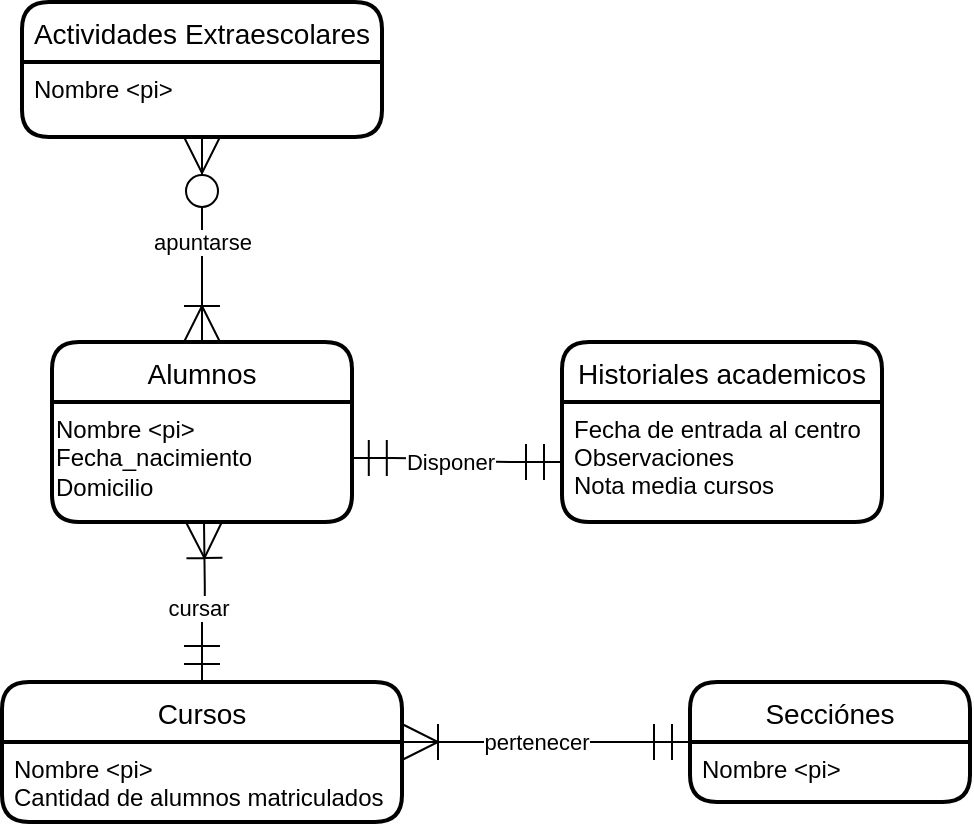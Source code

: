<mxfile version="15.4.3" type="device" pages="10"><diagram id="vXU1YO3Rg_N0bQ0RdAYT" name="Page-1"><mxGraphModel dx="1609" dy="468" grid="1" gridSize="10" guides="1" tooltips="1" connect="1" arrows="1" fold="1" page="1" pageScale="1" pageWidth="827" pageHeight="1169" math="0" shadow="0"><root><mxCell id="0"/><mxCell id="1" parent="0"/><mxCell id="_Xx1IouV3lkBV3VRIx2E-25" value="Alumnos" style="swimlane;childLayout=stackLayout;horizontal=1;startSize=30;horizontalStack=0;rounded=1;fontSize=14;fontStyle=0;strokeWidth=2;resizeParent=0;resizeLast=1;shadow=0;dashed=0;align=center;" parent="1" vertex="1"><mxGeometry x="25" y="180" width="150" height="90" as="geometry"/></mxCell><mxCell id="kRRuwAOQNZa_hjIw8oqw-2" style="edgeStyle=none;curved=1;rounded=0;orthogonalLoop=1;jettySize=auto;html=1;endArrow=open;startSize=14;endSize=14;sourcePerimeterSpacing=8;targetPerimeterSpacing=8;" parent="_Xx1IouV3lkBV3VRIx2E-25" source="_Xx1IouV3lkBV3VRIx2E-28" target="_Xx1IouV3lkBV3VRIx2E-25" edge="1"><mxGeometry relative="1" as="geometry"/></mxCell><mxCell id="_Xx1IouV3lkBV3VRIx2E-28" value="&lt;div&gt;Nombre &amp;lt;pi&amp;gt;&lt;/div&gt;Fecha_nacimiento&lt;br&gt;Domicilio&lt;div&gt;&lt;/div&gt;" style="text;html=1;align=left;verticalAlign=top;resizable=0;points=[];autosize=1;strokeColor=none;fillColor=none;" parent="_Xx1IouV3lkBV3VRIx2E-25" vertex="1"><mxGeometry y="30" width="150" height="60" as="geometry"/></mxCell><mxCell id="_Xx1IouV3lkBV3VRIx2E-33" value="" style="edgeStyle=orthogonalEdgeStyle;fontSize=12;html=1;endArrow=ERoneToMany;startArrow=ERzeroToMany;entryX=0.5;entryY=0;entryDx=0;entryDy=0;exitX=0.5;exitY=1;exitDx=0;exitDy=0;endSize=16;startSize=16;" parent="1" source="_Xx1IouV3lkBV3VRIx2E-52" target="_Xx1IouV3lkBV3VRIx2E-25" edge="1"><mxGeometry width="100" height="100" relative="1" as="geometry"><mxPoint x="250.7" y="5.05" as="sourcePoint"/><mxPoint x="280" y="-40" as="targetPoint"/></mxGeometry></mxCell><mxCell id="_Xx1IouV3lkBV3VRIx2E-46" value="apuntarse" style="edgeLabel;html=1;align=center;verticalAlign=middle;resizable=0;points=[];fontSize=11;" parent="_Xx1IouV3lkBV3VRIx2E-33" vertex="1" connectable="0"><mxGeometry x="0.029" relative="1" as="geometry"><mxPoint as="offset"/></mxGeometry></mxCell><mxCell id="_Xx1IouV3lkBV3VRIx2E-35" value="Cursos" style="swimlane;childLayout=stackLayout;horizontal=1;startSize=30;horizontalStack=0;rounded=1;fontSize=14;fontStyle=0;strokeWidth=2;resizeParent=0;resizeLast=1;shadow=0;dashed=0;align=center;" parent="1" vertex="1"><mxGeometry y="350" width="200" height="70" as="geometry"/></mxCell><mxCell id="_Xx1IouV3lkBV3VRIx2E-36" value="Nombre &lt;pi&gt;&#10;Cantidad de alumnos matriculados" style="align=left;strokeColor=none;fillColor=none;spacingLeft=4;fontSize=12;verticalAlign=top;resizable=0;rotatable=0;part=1;" parent="_Xx1IouV3lkBV3VRIx2E-35" vertex="1"><mxGeometry y="30" width="200" height="40" as="geometry"/></mxCell><mxCell id="_Xx1IouV3lkBV3VRIx2E-37" value="" style="edgeStyle=orthogonalEdgeStyle;fontSize=12;html=1;endArrow=ERoneToMany;startArrow=ERmandOne;exitX=0.5;exitY=0;exitDx=0;exitDy=0;endSize=16;startSize=16;" parent="1" source="_Xx1IouV3lkBV3VRIx2E-35" edge="1"><mxGeometry width="100" height="100" relative="1" as="geometry"><mxPoint x="370" y="140" as="sourcePoint"/><mxPoint x="101" y="270" as="targetPoint"/></mxGeometry></mxCell><mxCell id="_Xx1IouV3lkBV3VRIx2E-47" value="cursar" style="edgeLabel;html=1;align=center;verticalAlign=middle;resizable=0;points=[];fontSize=11;" parent="_Xx1IouV3lkBV3VRIx2E-37" vertex="1" connectable="0"><mxGeometry x="-0.047" relative="1" as="geometry"><mxPoint x="-2" y="2" as="offset"/></mxGeometry></mxCell><mxCell id="_Xx1IouV3lkBV3VRIx2E-38" value="Historiales academicos" style="swimlane;childLayout=stackLayout;horizontal=1;startSize=30;horizontalStack=0;rounded=1;fontSize=14;fontStyle=0;strokeWidth=2;resizeParent=0;resizeLast=1;shadow=0;dashed=0;align=center;" parent="1" vertex="1"><mxGeometry x="280" y="180" width="160" height="90" as="geometry"/></mxCell><mxCell id="_Xx1IouV3lkBV3VRIx2E-39" value="Fecha de entrada al centro&#10;Observaciones&#10;Nota media cursos" style="align=left;strokeColor=none;fillColor=none;spacingLeft=4;fontSize=12;verticalAlign=top;resizable=0;rotatable=0;part=1;" parent="_Xx1IouV3lkBV3VRIx2E-38" vertex="1"><mxGeometry y="30" width="160" height="60" as="geometry"/></mxCell><mxCell id="_Xx1IouV3lkBV3VRIx2E-40" value="Secciónes" style="swimlane;childLayout=stackLayout;horizontal=1;startSize=30;horizontalStack=0;rounded=1;fontSize=14;fontStyle=0;strokeWidth=2;resizeParent=0;resizeLast=1;shadow=0;dashed=0;align=center;" parent="1" vertex="1"><mxGeometry x="344" y="350" width="140" height="60" as="geometry"/></mxCell><mxCell id="_Xx1IouV3lkBV3VRIx2E-41" value="Nombre &lt;pi&gt;" style="align=left;strokeColor=none;fillColor=none;spacingLeft=4;fontSize=12;verticalAlign=top;resizable=0;rotatable=0;part=1;" parent="_Xx1IouV3lkBV3VRIx2E-40" vertex="1"><mxGeometry y="30" width="140" height="30" as="geometry"/></mxCell><mxCell id="_Xx1IouV3lkBV3VRIx2E-42" value="" style="edgeStyle=entityRelationEdgeStyle;fontSize=12;html=1;endArrow=ERoneToMany;startArrow=ERmandOne;entryX=1;entryY=0;entryDx=0;entryDy=0;exitX=0;exitY=0;exitDx=0;exitDy=0;endSize=16;startSize=16;" parent="1" source="_Xx1IouV3lkBV3VRIx2E-41" target="_Xx1IouV3lkBV3VRIx2E-36" edge="1"><mxGeometry width="100" height="100" relative="1" as="geometry"><mxPoint x="200" y="305" as="sourcePoint"/><mxPoint x="300" y="205" as="targetPoint"/></mxGeometry></mxCell><mxCell id="_Xx1IouV3lkBV3VRIx2E-49" value="pertenecer" style="edgeLabel;html=1;align=center;verticalAlign=middle;resizable=0;points=[];fontSize=11;" parent="_Xx1IouV3lkBV3VRIx2E-42" vertex="1" connectable="0"><mxGeometry x="0.071" relative="1" as="geometry"><mxPoint as="offset"/></mxGeometry></mxCell><mxCell id="_Xx1IouV3lkBV3VRIx2E-51" value="Actividades Extraescolares" style="swimlane;childLayout=stackLayout;horizontal=1;startSize=30;horizontalStack=0;rounded=1;fontSize=14;fontStyle=0;strokeWidth=2;resizeParent=0;resizeLast=1;shadow=0;dashed=0;align=center;" parent="1" vertex="1"><mxGeometry x="10" y="10" width="180" height="67.5" as="geometry"/></mxCell><mxCell id="_Xx1IouV3lkBV3VRIx2E-52" value="Nombre &lt;pi&gt;" style="align=left;strokeColor=none;fillColor=none;spacingLeft=4;fontSize=12;verticalAlign=top;resizable=0;rotatable=0;part=1;" parent="_Xx1IouV3lkBV3VRIx2E-51" vertex="1"><mxGeometry y="30" width="180" height="37.5" as="geometry"/></mxCell><mxCell id="kRRuwAOQNZa_hjIw8oqw-7" value="" style="edgeStyle=entityRelationEdgeStyle;fontSize=12;html=1;endArrow=ERmandOne;startArrow=ERmandOne;startSize=16;endSize=16;sourcePerimeterSpacing=8;targetPerimeterSpacing=8;entryX=0;entryY=0.5;entryDx=0;entryDy=0;exitX=0.996;exitY=0.467;exitDx=0;exitDy=0;exitPerimeter=0;" parent="1" source="_Xx1IouV3lkBV3VRIx2E-28" target="_Xx1IouV3lkBV3VRIx2E-39" edge="1"><mxGeometry width="100" height="100" relative="1" as="geometry"><mxPoint x="160" y="190" as="sourcePoint"/><mxPoint x="260" y="90" as="targetPoint"/></mxGeometry></mxCell><mxCell id="kRRuwAOQNZa_hjIw8oqw-8" value="Disponer" style="edgeLabel;html=1;align=center;verticalAlign=middle;resizable=0;points=[];" parent="kRRuwAOQNZa_hjIw8oqw-7" vertex="1" connectable="0"><mxGeometry x="-0.063" y="-1" relative="1" as="geometry"><mxPoint as="offset"/></mxGeometry></mxCell></root></mxGraphModel></diagram><diagram id="5Vq6XpiifdzspZUalM24" name="Page-2"><mxGraphModel dx="782" dy="468" grid="1" gridSize="10" guides="1" tooltips="1" connect="1" arrows="1" fold="1" page="1" pageScale="1" pageWidth="827" pageHeight="1169" math="0" shadow="0"><root><mxCell id="EnDc8SL2FCfOCeH8pMBI-0"/><mxCell id="EnDc8SL2FCfOCeH8pMBI-1" parent="EnDc8SL2FCfOCeH8pMBI-0"/><mxCell id="EnDc8SL2FCfOCeH8pMBI-2" value="Afiliados" style="swimlane;childLayout=stackLayout;horizontal=1;startSize=30;horizontalStack=0;rounded=1;fontSize=14;fontStyle=0;strokeWidth=2;resizeParent=0;resizeLast=1;shadow=0;dashed=0;align=center;" vertex="1" parent="EnDc8SL2FCfOCeH8pMBI-1"><mxGeometry x="50" y="60" width="160" height="160" as="geometry"/></mxCell><mxCell id="EnDc8SL2FCfOCeH8pMBI-3" value="dni &lt;pi&gt;&#10;nombre &#10;apellidos&#10;domicilio&#10;móvil&#10;email" style="align=left;strokeColor=none;fillColor=none;spacingLeft=4;fontSize=16;verticalAlign=top;resizable=0;rotatable=0;part=1;" vertex="1" parent="EnDc8SL2FCfOCeH8pMBI-2"><mxGeometry y="30" width="160" height="130" as="geometry"/></mxCell><mxCell id="EnDc8SL2FCfOCeH8pMBI-4" value="Sindicatos" style="swimlane;childLayout=stackLayout;horizontal=1;startSize=30;horizontalStack=0;rounded=1;fontSize=14;fontStyle=0;strokeWidth=2;resizeParent=0;resizeLast=1;shadow=0;dashed=0;align=center;" vertex="1" parent="EnDc8SL2FCfOCeH8pMBI-1"><mxGeometry x="400" y="80" width="160" height="100" as="geometry"/></mxCell><mxCell id="EnDc8SL2FCfOCeH8pMBI-5" value="nombre &lt;pi&gt;&#10;domicilio de la sede&#10;num_afiliados" style="align=left;strokeColor=none;fillColor=none;spacingLeft=4;fontSize=16;verticalAlign=top;resizable=0;rotatable=0;part=1;" vertex="1" parent="EnDc8SL2FCfOCeH8pMBI-4"><mxGeometry y="30" width="160" height="70" as="geometry"/></mxCell><mxCell id="EnDc8SL2FCfOCeH8pMBI-6" value="" style="edgeStyle=entityRelationEdgeStyle;fontSize=12;html=1;endArrow=ERoneToMany;startArrow=ERmandOne;entryX=1;entryY=0.25;entryDx=0;entryDy=0;exitX=0;exitY=0.25;exitDx=0;exitDy=0;endSize=16;startSize=16;" edge="1" parent="EnDc8SL2FCfOCeH8pMBI-1" source="EnDc8SL2FCfOCeH8pMBI-5" target="EnDc8SL2FCfOCeH8pMBI-3"><mxGeometry width="100" height="100" relative="1" as="geometry"><mxPoint x="310" y="260" as="sourcePoint"/><mxPoint x="410" y="160" as="targetPoint"/></mxGeometry></mxCell><mxCell id="EnDc8SL2FCfOCeH8pMBI-7" value="Pertenecer" style="edgeLabel;html=1;align=center;verticalAlign=middle;resizable=0;points=[];fontSize=16;" vertex="1" connectable="0" parent="EnDc8SL2FCfOCeH8pMBI-6"><mxGeometry x="0.046" y="2" relative="1" as="geometry"><mxPoint x="9" as="offset"/></mxGeometry></mxCell><mxCell id="EnDc8SL2FCfOCeH8pMBI-8" value="Actividades" style="swimlane;childLayout=stackLayout;horizontal=1;startSize=30;horizontalStack=0;rounded=1;fontSize=14;fontStyle=0;strokeWidth=2;resizeParent=0;resizeLast=1;shadow=0;dashed=0;align=center;hachureGap=4;pointerEvents=0;" vertex="1" parent="EnDc8SL2FCfOCeH8pMBI-1"><mxGeometry x="210" y="270" width="190" height="100" as="geometry"/></mxCell><mxCell id="EnDc8SL2FCfOCeH8pMBI-9" value="nombre&#10;fecha de realización&#10;lugar" style="align=left;strokeColor=none;fillColor=none;spacingLeft=4;fontSize=15;verticalAlign=top;resizable=0;rotatable=0;part=1;" vertex="1" parent="EnDc8SL2FCfOCeH8pMBI-8"><mxGeometry y="30" width="190" height="70" as="geometry"/></mxCell><mxCell id="EnDc8SL2FCfOCeH8pMBI-10" value="x" style="shape=delay;whiteSpace=wrap;html=1;hachureGap=4;pointerEvents=0;fontSize=59;rotation=-90;strokeWidth=1;" vertex="1" parent="EnDc8SL2FCfOCeH8pMBI-1"><mxGeometry x="270" y="400" width="70" height="90" as="geometry"/></mxCell><mxCell id="EnDc8SL2FCfOCeH8pMBI-11" value="" style="endArrow=none;html=1;fontSize=15;startSize=6;endSize=6;sourcePerimeterSpacing=8;targetPerimeterSpacing=8;entryX=0.5;entryY=1;entryDx=0;entryDy=0;exitX=1;exitY=0.5;exitDx=0;exitDy=0;" edge="1" parent="EnDc8SL2FCfOCeH8pMBI-1" source="EnDc8SL2FCfOCeH8pMBI-10" target="EnDc8SL2FCfOCeH8pMBI-9"><mxGeometry width="50" height="50" relative="1" as="geometry"><mxPoint x="440" y="490" as="sourcePoint"/><mxPoint x="430" y="560" as="targetPoint"/></mxGeometry></mxCell><mxCell id="EnDc8SL2FCfOCeH8pMBI-12" value="" style="endArrow=none;html=1;fontSize=15;startSize=6;endSize=6;sourcePerimeterSpacing=8;targetPerimeterSpacing=8;entryX=0.133;entryY=1.007;entryDx=0;entryDy=0;entryPerimeter=0;exitX=0.133;exitY=0.015;exitDx=0;exitDy=0;exitPerimeter=0;" edge="1" parent="EnDc8SL2FCfOCeH8pMBI-1" source="EnDc8SL2FCfOCeH8pMBI-10" target="EnDc8SL2FCfOCeH8pMBI-10"><mxGeometry width="50" height="50" relative="1" as="geometry"><mxPoint x="269.01" y="470" as="sourcePoint"/><mxPoint x="359.01" y="470" as="targetPoint"/></mxGeometry></mxCell><mxCell id="EnDc8SL2FCfOCeH8pMBI-13" value="" style="endArrow=none;html=1;fontSize=15;startSize=6;endSize=6;sourcePerimeterSpacing=8;targetPerimeterSpacing=8;entryX=0;entryY=0.75;entryDx=0;entryDy=0;exitX=0.5;exitY=0;exitDx=0;exitDy=0;edgeStyle=orthogonalEdgeStyle;" edge="1" parent="EnDc8SL2FCfOCeH8pMBI-1" target="EnDc8SL2FCfOCeH8pMBI-10" source="EnDc8SL2FCfOCeH8pMBI-17"><mxGeometry width="50" height="50" relative="1" as="geometry"><mxPoint x="398" y="610" as="sourcePoint"/><mxPoint x="430" y="480" as="targetPoint"/></mxGeometry></mxCell><mxCell id="EnDc8SL2FCfOCeH8pMBI-16" value="" style="endArrow=none;html=1;fontSize=15;startSize=6;endSize=6;sourcePerimeterSpacing=8;targetPerimeterSpacing=8;entryX=0;entryY=0.25;entryDx=0;entryDy=0;exitX=0.5;exitY=0;exitDx=0;exitDy=0;edgeStyle=orthogonalEdgeStyle;" edge="1" parent="EnDc8SL2FCfOCeH8pMBI-1" target="EnDc8SL2FCfOCeH8pMBI-10" source="EnDc8SL2FCfOCeH8pMBI-19"><mxGeometry width="50" height="50" relative="1" as="geometry"><mxPoint x="353" y="610" as="sourcePoint"/><mxPoint x="430" y="480" as="targetPoint"/></mxGeometry></mxCell><mxCell id="EnDc8SL2FCfOCeH8pMBI-17" value="Formación" style="swimlane;childLayout=stackLayout;horizontal=1;startSize=30;horizontalStack=0;rounded=1;fontSize=14;fontStyle=0;strokeWidth=2;resizeParent=0;resizeLast=1;shadow=0;dashed=0;align=center;hachureGap=4;pointerEvents=0;" vertex="1" parent="EnDc8SL2FCfOCeH8pMBI-1"><mxGeometry x="330" y="530" width="190" height="100" as="geometry"/></mxCell><mxCell id="EnDc8SL2FCfOCeH8pMBI-18" value="nombre del profesor&#10;objetivo de la formación&#10;horas&#10;días en las que se va a impartir" style="align=left;strokeColor=none;fillColor=none;spacingLeft=4;fontSize=12;verticalAlign=top;resizable=0;rotatable=0;part=1;" vertex="1" parent="EnDc8SL2FCfOCeH8pMBI-17"><mxGeometry y="30" width="190" height="70" as="geometry"/></mxCell><mxCell id="EnDc8SL2FCfOCeH8pMBI-19" value="Charla" style="swimlane;childLayout=stackLayout;horizontal=1;startSize=30;horizontalStack=0;rounded=1;fontSize=14;fontStyle=0;strokeWidth=2;resizeParent=0;resizeLast=1;shadow=0;dashed=0;align=center;hachureGap=4;pointerEvents=0;" vertex="1" parent="EnDc8SL2FCfOCeH8pMBI-1"><mxGeometry x="60" y="530" width="220" height="90" as="geometry"/></mxCell><mxCell id="EnDc8SL2FCfOCeH8pMBI-20" value="ponente&#10;descripción de su trayectoria profesional&#10;web de referencia." style="align=left;strokeColor=none;fillColor=none;spacingLeft=4;fontSize=12;verticalAlign=top;resizable=0;rotatable=0;part=1;" vertex="1" parent="EnDc8SL2FCfOCeH8pMBI-19"><mxGeometry y="30" width="220" height="60" as="geometry"/></mxCell><mxCell id="EnDc8SL2FCfOCeH8pMBI-21" value="" style="edgeStyle=orthogonalEdgeStyle;fontSize=12;html=1;endArrow=ERoneToMany;startArrow=ERzeroToMany;startSize=14;endSize=14;sourcePerimeterSpacing=8;targetPerimeterSpacing=8;entryX=0.5;entryY=1;entryDx=0;entryDy=0;exitX=0.001;exitY=0.343;exitDx=0;exitDy=0;exitPerimeter=0;" edge="1" parent="EnDc8SL2FCfOCeH8pMBI-1" source="EnDc8SL2FCfOCeH8pMBI-9" target="EnDc8SL2FCfOCeH8pMBI-3"><mxGeometry width="100" height="100" relative="1" as="geometry"><mxPoint x="350" y="370" as="sourcePoint"/><mxPoint x="450" y="270" as="targetPoint"/></mxGeometry></mxCell><mxCell id="qwV70Tv4KvhZmMIr7XZs-0" value="Realizar" style="edgeLabel;html=1;align=center;verticalAlign=middle;resizable=0;points=[];" vertex="1" connectable="0" parent="EnDc8SL2FCfOCeH8pMBI-21"><mxGeometry x="0.164" relative="1" as="geometry"><mxPoint as="offset"/></mxGeometry></mxCell></root></mxGraphModel></diagram><diagram id="yePnIJe4OHiPHuFi_lkE" name="Page-3"><mxGraphModel dx="782" dy="468" grid="1" gridSize="10" guides="1" tooltips="1" connect="1" arrows="1" fold="1" page="1" pageScale="1" pageWidth="827" pageHeight="1169" math="0" shadow="0"><root><mxCell id="ZVQEsHa0faX_HpxmoHcv-0"/><mxCell id="ZVQEsHa0faX_HpxmoHcv-1" parent="ZVQEsHa0faX_HpxmoHcv-0"/><mxCell id="Mr8N3JDW6FrqwNFkrlJh-0" value="Empleado" style="swimlane;childLayout=stackLayout;horizontal=1;startSize=30;horizontalStack=0;rounded=1;fontSize=14;fontStyle=0;strokeWidth=2;resizeParent=0;resizeLast=1;shadow=0;dashed=0;align=center;hachureGap=4;pointerEvents=0;" vertex="1" parent="ZVQEsHa0faX_HpxmoHcv-1"><mxGeometry x="40" y="40" width="150" height="140" as="geometry"/></mxCell><mxCell id="Mr8N3JDW6FrqwNFkrlJh-1" value="dni &lt;pi&gt;&#10;nombre &#10;apellidos&#10;dirección&#10;código postal&#10;teléfono&#10;fecha Antigüedad" style="align=left;strokeColor=none;fillColor=none;spacingLeft=4;fontSize=12;verticalAlign=top;resizable=0;rotatable=0;part=1;" vertex="1" parent="Mr8N3JDW6FrqwNFkrlJh-0"><mxGeometry y="30" width="150" height="110" as="geometry"/></mxCell><mxCell id="dmZsjsZFcHfMnkKfQUA_-0" value="" style="edgeStyle=orthogonalEdgeStyle;fontSize=12;html=1;endArrow=ERzeroToMany;startArrow=ERzeroToOne;rounded=0;startSize=14;endSize=14;sourcePerimeterSpacing=8;targetPerimeterSpacing=8;strokeWidth=1;entryX=1;entryY=0.75;entryDx=0;entryDy=0;exitX=0.75;exitY=1;exitDx=0;exitDy=0;" edge="1" parent="Mr8N3JDW6FrqwNFkrlJh-0" source="Mr8N3JDW6FrqwNFkrlJh-1" target="Mr8N3JDW6FrqwNFkrlJh-1"><mxGeometry width="100" height="100" relative="1" as="geometry"><mxPoint x="150" y="140" as="sourcePoint"/><mxPoint x="560" y="150" as="targetPoint"/><Array as="points"><mxPoint x="113" y="190"/><mxPoint x="220" y="190"/><mxPoint x="220" y="113"/></Array></mxGeometry></mxCell><mxCell id="Mr8N3JDW6FrqwNFkrlJh-4" value="Supermercado" style="swimlane;childLayout=stackLayout;horizontal=1;startSize=30;horizontalStack=0;rounded=1;fontSize=14;fontStyle=0;strokeWidth=2;resizeParent=0;resizeLast=1;shadow=0;dashed=0;align=center;hachureGap=4;pointerEvents=0;" vertex="1" parent="ZVQEsHa0faX_HpxmoHcv-1"><mxGeometry x="620" y="30" width="200" height="110" as="geometry"/></mxCell><mxCell id="Mr8N3JDW6FrqwNFkrlJh-5" value="nombre&#10;dirección &lt;pi&gt;&#10;código postal&#10;teléfono&#10;fecha Inauguración" style="align=left;strokeColor=none;fillColor=none;spacingLeft=4;fontSize=12;verticalAlign=top;resizable=0;rotatable=0;part=1;" vertex="1" parent="Mr8N3JDW6FrqwNFkrlJh-4"><mxGeometry y="30" width="200" height="80" as="geometry"/></mxCell><mxCell id="Mr8N3JDW6FrqwNFkrlJh-6" value="Seccion" style="swimlane;childLayout=stackLayout;horizontal=1;startSize=30;horizontalStack=0;rounded=1;fontSize=14;fontStyle=0;strokeWidth=2;resizeParent=0;resizeLast=1;shadow=0;dashed=0;align=center;hachureGap=4;pointerEvents=0;" vertex="1" parent="ZVQEsHa0faX_HpxmoHcv-1"><mxGeometry x="390" y="100" width="200" height="90" as="geometry"/></mxCell><mxCell id="Mr8N3JDW6FrqwNFkrlJh-7" value="código &lt;pi&gt;&#10;nombre &#10;características" style="align=left;strokeColor=none;fillColor=none;spacingLeft=4;fontSize=12;verticalAlign=top;resizable=0;rotatable=0;part=1;" vertex="1" parent="Mr8N3JDW6FrqwNFkrlJh-6"><mxGeometry y="30" width="200" height="60" as="geometry"/></mxCell><mxCell id="Mr8N3JDW6FrqwNFkrlJh-8" value="Proveedores" style="swimlane;childLayout=stackLayout;horizontal=1;startSize=30;horizontalStack=0;rounded=1;fontSize=14;fontStyle=0;strokeWidth=2;resizeParent=0;resizeLast=1;shadow=0;dashed=0;align=center;hachureGap=4;pointerEvents=0;" vertex="1" parent="ZVQEsHa0faX_HpxmoHcv-1"><mxGeometry x="390" y="270" width="200" height="100" as="geometry"/></mxCell><mxCell id="Mr8N3JDW6FrqwNFkrlJh-9" value="cif &lt;pi&gt;&#10;nombre &#10;dirección&#10;teléfono" style="align=left;strokeColor=none;fillColor=none;spacingLeft=4;fontSize=12;verticalAlign=top;resizable=0;rotatable=0;part=1;" vertex="1" parent="Mr8N3JDW6FrqwNFkrlJh-8"><mxGeometry y="30" width="200" height="70" as="geometry"/></mxCell><mxCell id="Mr8N3JDW6FrqwNFkrlJh-10" value="Cliente" style="swimlane;childLayout=stackLayout;horizontal=1;startSize=30;horizontalStack=0;rounded=1;fontSize=14;fontStyle=0;strokeWidth=2;resizeParent=0;resizeLast=1;shadow=0;dashed=0;align=center;hachureGap=4;pointerEvents=0;" vertex="1" parent="ZVQEsHa0faX_HpxmoHcv-1"><mxGeometry x="620" y="220" width="200" height="140" as="geometry"/></mxCell><mxCell id="Mr8N3JDW6FrqwNFkrlJh-11" value="dni &lt;pi&gt;&#10;nombre &lt;pi&gt;&#10;apellidos&#10;teléfono&#10;codigo Postal&#10;fecha Nacimiento&#10;edad" style="align=left;strokeColor=none;fillColor=none;spacingLeft=4;fontSize=12;verticalAlign=top;resizable=0;rotatable=0;part=1;" vertex="1" parent="Mr8N3JDW6FrqwNFkrlJh-10"><mxGeometry y="30" width="200" height="110" as="geometry"/></mxCell><mxCell id="Mr8N3JDW6FrqwNFkrlJh-12" value="" style="edgeStyle=entityRelationEdgeStyle;fontSize=12;html=1;endArrow=ERoneToMany;startArrow=ERmandOne;startSize=14;endSize=14;sourcePerimeterSpacing=8;targetPerimeterSpacing=8;exitX=0.007;exitY=0.123;exitDx=0;exitDy=0;entryX=1;entryY=0;entryDx=0;entryDy=0;exitPerimeter=0;" edge="1" parent="ZVQEsHa0faX_HpxmoHcv-1" source="Mr8N3JDW6FrqwNFkrlJh-5" target="Mr8N3JDW6FrqwNFkrlJh-1"><mxGeometry width="100" height="100" relative="1" as="geometry"><mxPoint x="280" y="150" as="sourcePoint"/><mxPoint x="380" y="50" as="targetPoint"/></mxGeometry></mxCell><mxCell id="Mr8N3JDW6FrqwNFkrlJh-13" value="Contratar" style="edgeLabel;html=1;align=center;verticalAlign=middle;resizable=0;points=[];" vertex="1" connectable="0" parent="Mr8N3JDW6FrqwNFkrlJh-12"><mxGeometry x="-0.016" y="-1" relative="1" as="geometry"><mxPoint as="offset"/></mxGeometry></mxCell><mxCell id="Mr8N3JDW6FrqwNFkrlJh-14" value="" style="edgeStyle=entityRelationEdgeStyle;fontSize=12;html=1;endArrow=ERoneToMany;startArrow=ERmandOne;startSize=14;endSize=14;sourcePerimeterSpacing=8;targetPerimeterSpacing=8;exitX=1;exitY=0.5;exitDx=0;exitDy=0;entryX=0;entryY=0.5;entryDx=0;entryDy=0;" edge="1" parent="ZVQEsHa0faX_HpxmoHcv-1" source="Mr8N3JDW6FrqwNFkrlJh-1" target="Mr8N3JDW6FrqwNFkrlJh-7"><mxGeometry width="100" height="100" relative="1" as="geometry"><mxPoint x="260" y="330" as="sourcePoint"/><mxPoint x="360" y="230" as="targetPoint"/></mxGeometry></mxCell><mxCell id="Mr8N3JDW6FrqwNFkrlJh-15" value="Desempeñar" style="edgeLabel;html=1;align=center;verticalAlign=middle;resizable=0;points=[];" vertex="1" connectable="0" parent="Mr8N3JDW6FrqwNFkrlJh-14"><mxGeometry x="-0.026" relative="1" as="geometry"><mxPoint as="offset"/></mxGeometry></mxCell><mxCell id="Mr8N3JDW6FrqwNFkrlJh-16" value="" style="edgeStyle=orthogonalEdgeStyle;fontSize=12;html=1;endArrow=ERoneToMany;startArrow=ERoneToMany;startSize=14;endSize=14;sourcePerimeterSpacing=8;targetPerimeterSpacing=8;exitX=0.5;exitY=1;exitDx=0;exitDy=0;entryX=0.5;entryY=0;entryDx=0;entryDy=0;" edge="1" parent="ZVQEsHa0faX_HpxmoHcv-1" source="Mr8N3JDW6FrqwNFkrlJh-7" target="Mr8N3JDW6FrqwNFkrlJh-8"><mxGeometry width="100" height="100" relative="1" as="geometry"><mxPoint x="290" y="330" as="sourcePoint"/><mxPoint x="650" y="420" as="targetPoint"/></mxGeometry></mxCell><mxCell id="Mr8N3JDW6FrqwNFkrlJh-17" value="Reponer" style="edgeLabel;html=1;align=center;verticalAlign=middle;resizable=0;points=[];" vertex="1" connectable="0" parent="Mr8N3JDW6FrqwNFkrlJh-16"><mxGeometry x="-0.027" relative="1" as="geometry"><mxPoint as="offset"/></mxGeometry></mxCell><mxCell id="Mr8N3JDW6FrqwNFkrlJh-18" value="" style="edgeStyle=orthogonalEdgeStyle;fontSize=12;html=1;endArrow=ERoneToMany;startArrow=ERoneToMany;startSize=14;endSize=14;sourcePerimeterSpacing=8;targetPerimeterSpacing=8;entryX=0.5;entryY=1;entryDx=0;entryDy=0;exitX=0.5;exitY=0;exitDx=0;exitDy=0;" edge="1" parent="ZVQEsHa0faX_HpxmoHcv-1" source="Mr8N3JDW6FrqwNFkrlJh-10" target="Mr8N3JDW6FrqwNFkrlJh-5"><mxGeometry width="100" height="100" relative="1" as="geometry"><mxPoint x="590" y="440" as="sourcePoint"/><mxPoint x="690" y="340" as="targetPoint"/></mxGeometry></mxCell><mxCell id="Mr8N3JDW6FrqwNFkrlJh-19" value="Comprar" style="edgeLabel;html=1;align=center;verticalAlign=middle;resizable=0;points=[];" vertex="1" connectable="0" parent="Mr8N3JDW6FrqwNFkrlJh-18"><mxGeometry x="0.046" y="1" relative="1" as="geometry"><mxPoint as="offset"/></mxGeometry></mxCell></root></mxGraphModel></diagram><diagram id="-YsABExUdfUP9533xN_g" name="Page-4"><mxGraphModel dx="539" dy="323" grid="1" gridSize="10" guides="1" tooltips="1" connect="1" arrows="1" fold="1" page="1" pageScale="1" pageWidth="827" pageHeight="1169" math="0" shadow="0"><root><mxCell id="FY4Tkx3RwaIf0CPKth5u-0"/><mxCell id="FY4Tkx3RwaIf0CPKth5u-1" parent="FY4Tkx3RwaIf0CPKth5u-0"/><mxCell id="F4ktc9db-pRuBanGsAPy-0" value="Concesionario" style="swimlane;childLayout=stackLayout;horizontal=1;startSize=30;horizontalStack=0;rounded=1;fontSize=14;fontStyle=0;strokeWidth=2;resizeParent=0;resizeLast=1;shadow=0;dashed=0;align=center;hachureGap=4;pointerEvents=0;" vertex="1" parent="FY4Tkx3RwaIf0CPKth5u-1"><mxGeometry x="40" y="40" width="160" height="70" as="geometry"/></mxCell><mxCell id="F4ktc9db-pRuBanGsAPy-1" value="código &lt;pi&gt;&#10;nombre" style="align=left;strokeColor=none;fillColor=none;spacingLeft=4;fontSize=12;verticalAlign=top;resizable=0;rotatable=0;part=1;" vertex="1" parent="F4ktc9db-pRuBanGsAPy-0"><mxGeometry y="30" width="160" height="40" as="geometry"/></mxCell><mxCell id="F4ktc9db-pRuBanGsAPy-2" value="Ciudad" style="swimlane;childLayout=stackLayout;horizontal=1;startSize=30;horizontalStack=0;rounded=1;fontSize=14;fontStyle=0;strokeWidth=2;resizeParent=0;resizeLast=1;shadow=0;dashed=0;align=center;hachureGap=4;pointerEvents=0;" vertex="1" parent="FY4Tkx3RwaIf0CPKth5u-1"><mxGeometry x="310" y="30" width="160" height="70" as="geometry"/></mxCell><mxCell id="F4ktc9db-pRuBanGsAPy-3" value="código &lt;pi&gt;&#10;nombre" style="align=left;strokeColor=none;fillColor=none;spacingLeft=4;fontSize=12;verticalAlign=top;resizable=0;rotatable=0;part=1;" vertex="1" parent="F4ktc9db-pRuBanGsAPy-2"><mxGeometry y="30" width="160" height="40" as="geometry"/></mxCell><mxCell id="F4ktc9db-pRuBanGsAPy-4" value="Clientes" style="swimlane;childLayout=stackLayout;horizontal=1;startSize=30;horizontalStack=0;rounded=1;fontSize=14;fontStyle=0;strokeWidth=2;resizeParent=0;resizeLast=1;shadow=0;dashed=0;align=center;hachureGap=4;pointerEvents=0;" vertex="1" parent="FY4Tkx3RwaIf0CPKth5u-1"><mxGeometry x="610" y="30" width="160" height="120" as="geometry"/></mxCell><mxCell id="F4ktc9db-pRuBanGsAPy-5" value="DNI&lt;pi&gt;&#10;nombre&#10;apellidos&#10;teléfono&#10;domicilio" style="align=left;strokeColor=none;fillColor=none;spacingLeft=4;fontSize=12;verticalAlign=top;resizable=0;rotatable=0;part=1;" vertex="1" parent="F4ktc9db-pRuBanGsAPy-4"><mxGeometry y="30" width="160" height="90" as="geometry"/></mxCell><mxCell id="F4ktc9db-pRuBanGsAPy-6" value="Empleados" style="swimlane;childLayout=stackLayout;horizontal=1;startSize=30;horizontalStack=0;rounded=1;fontSize=14;fontStyle=0;strokeWidth=2;resizeParent=0;resizeLast=1;shadow=0;dashed=0;align=center;hachureGap=4;pointerEvents=0;" vertex="1" parent="FY4Tkx3RwaIf0CPKth5u-1"><mxGeometry x="40" y="190" width="160" height="140" as="geometry"/></mxCell><mxCell id="F4ktc9db-pRuBanGsAPy-7" value="DNI &lt;pi&gt;&#10;nombre&#10;apellidos&#10;domicilio&#10;el número de teléfono&#10;fecha de comienzo&#10;tiempo que lleva trabajando." style="align=left;strokeColor=none;fillColor=none;spacingLeft=4;fontSize=12;verticalAlign=top;resizable=0;rotatable=0;part=1;" vertex="1" parent="F4ktc9db-pRuBanGsAPy-6"><mxGeometry y="30" width="160" height="110" as="geometry"/></mxCell><mxCell id="F4ktc9db-pRuBanGsAPy-8" value="Venta" style="swimlane;childLayout=stackLayout;horizontal=1;startSize=30;horizontalStack=0;rounded=1;fontSize=14;fontStyle=0;strokeWidth=2;resizeParent=0;resizeLast=1;shadow=0;dashed=0;align=center;hachureGap=4;pointerEvents=0;" vertex="1" parent="FY4Tkx3RwaIf0CPKth5u-1"><mxGeometry x="290" y="230" width="160" height="70" as="geometry"/></mxCell><mxCell id="F4ktc9db-pRuBanGsAPy-9" value="forma de pago&#10;fecha de venta" style="align=left;strokeColor=none;fillColor=none;spacingLeft=4;fontSize=12;verticalAlign=top;resizable=0;rotatable=0;part=1;" vertex="1" parent="F4ktc9db-pRuBanGsAPy-8"><mxGeometry y="30" width="160" height="40" as="geometry"/></mxCell><mxCell id="F4ktc9db-pRuBanGsAPy-10" value="Coche" style="swimlane;childLayout=stackLayout;horizontal=1;startSize=30;horizontalStack=0;rounded=1;fontSize=14;fontStyle=0;strokeWidth=2;resizeParent=0;resizeLast=1;shadow=0;dashed=0;align=center;hachureGap=4;pointerEvents=0;" vertex="1" parent="FY4Tkx3RwaIf0CPKth5u-1"><mxGeometry x="290" y="380" width="160" height="110" as="geometry"/></mxCell><mxCell id="F4ktc9db-pRuBanGsAPy-11" value="código &lt;pi&gt;&#10;descripción&#10;marca&#10;modelo&#10;matrícula" style="align=left;strokeColor=none;fillColor=none;spacingLeft=4;fontSize=12;verticalAlign=top;resizable=0;rotatable=0;part=1;" vertex="1" parent="F4ktc9db-pRuBanGsAPy-10"><mxGeometry y="30" width="160" height="80" as="geometry"/></mxCell><mxCell id="F4ktc9db-pRuBanGsAPy-12" value="" style="edgeStyle=orthogonalEdgeStyle;fontSize=12;html=1;endArrow=ERoneToMany;startArrow=ERmandOne;startSize=14;endSize=14;sourcePerimeterSpacing=8;targetPerimeterSpacing=8;exitX=0.5;exitY=1;exitDx=0;exitDy=0;entryX=0.5;entryY=0;entryDx=0;entryDy=0;" edge="1" parent="FY4Tkx3RwaIf0CPKth5u-1" source="F4ktc9db-pRuBanGsAPy-1" target="F4ktc9db-pRuBanGsAPy-6"><mxGeometry width="100" height="100" relative="1" as="geometry"><mxPoint x="290" y="150" as="sourcePoint"/><mxPoint x="390" y="50" as="targetPoint"/></mxGeometry></mxCell><mxCell id="F4ktc9db-pRuBanGsAPy-13" value="Trabaja" style="edgeLabel;html=1;align=center;verticalAlign=middle;resizable=0;points=[];" vertex="1" connectable="0" parent="F4ktc9db-pRuBanGsAPy-12"><mxGeometry x="-0.484" y="-1" relative="1" as="geometry"><mxPoint y="31" as="offset"/></mxGeometry></mxCell><mxCell id="F4ktc9db-pRuBanGsAPy-14" value="" style="edgeStyle=entityRelationEdgeStyle;fontSize=12;html=1;endArrow=ERmandOne;startArrow=ERmandOne;startSize=14;endSize=14;sourcePerimeterSpacing=8;targetPerimeterSpacing=8;entryX=0;entryY=0.348;entryDx=0;entryDy=0;entryPerimeter=0;exitX=1;exitY=0.5;exitDx=0;exitDy=0;" edge="1" parent="FY4Tkx3RwaIf0CPKth5u-1" source="F4ktc9db-pRuBanGsAPy-7" target="F4ktc9db-pRuBanGsAPy-9"><mxGeometry width="100" height="100" relative="1" as="geometry"><mxPoint x="290" y="300" as="sourcePoint"/><mxPoint x="390" y="200" as="targetPoint"/></mxGeometry></mxCell><mxCell id="F4ktc9db-pRuBanGsAPy-15" value="Asignar" style="edgeLabel;html=1;align=center;verticalAlign=middle;resizable=0;points=[];" vertex="1" connectable="0" parent="F4ktc9db-pRuBanGsAPy-14"><mxGeometry x="-0.119" y="-2" relative="1" as="geometry"><mxPoint x="-1" as="offset"/></mxGeometry></mxCell><mxCell id="F4ktc9db-pRuBanGsAPy-16" value="" style="edgeStyle=orthogonalEdgeStyle;fontSize=12;html=1;endArrow=ERmandOne;startArrow=ERmandOne;startSize=14;endSize=14;sourcePerimeterSpacing=8;targetPerimeterSpacing=8;entryX=0.5;entryY=0;entryDx=0;entryDy=0;exitX=0.5;exitY=1;exitDx=0;exitDy=0;" edge="1" parent="FY4Tkx3RwaIf0CPKth5u-1" source="F4ktc9db-pRuBanGsAPy-9" target="F4ktc9db-pRuBanGsAPy-10"><mxGeometry width="100" height="100" relative="1" as="geometry"><mxPoint x="630" y="320" as="sourcePoint"/><mxPoint x="730" y="220" as="targetPoint"/></mxGeometry></mxCell><mxCell id="4LSYLbkV_dpQsMfoe1n4-0" value="Vender" style="edgeLabel;html=1;align=center;verticalAlign=middle;resizable=0;points=[];" vertex="1" connectable="0" parent="F4ktc9db-pRuBanGsAPy-16"><mxGeometry x="0.258" y="-1" relative="1" as="geometry"><mxPoint x="1" y="-10" as="offset"/></mxGeometry></mxCell><mxCell id="F4ktc9db-pRuBanGsAPy-17" value="" style="edgeStyle=entityRelationEdgeStyle;fontSize=12;html=1;endArrow=ERzeroToMany;startArrow=ERmandOne;startSize=14;endSize=14;sourcePerimeterSpacing=8;targetPerimeterSpacing=8;entryX=0;entryY=0.25;entryDx=0;entryDy=0;exitX=1.004;exitY=0.622;exitDx=0;exitDy=0;exitPerimeter=0;" edge="1" parent="FY4Tkx3RwaIf0CPKth5u-1" source="F4ktc9db-pRuBanGsAPy-3" target="F4ktc9db-pRuBanGsAPy-5"><mxGeometry width="100" height="100" relative="1" as="geometry"><mxPoint x="360" y="100" as="sourcePoint"/><mxPoint x="460" as="targetPoint"/></mxGeometry></mxCell><mxCell id="F4ktc9db-pRuBanGsAPy-18" value="Pertenecer" style="edgeLabel;html=1;align=center;verticalAlign=middle;resizable=0;points=[];" vertex="1" connectable="0" parent="F4ktc9db-pRuBanGsAPy-17"><mxGeometry x="-0.073" y="-3" relative="1" as="geometry"><mxPoint as="offset"/></mxGeometry></mxCell><mxCell id="F4ktc9db-pRuBanGsAPy-19" value="" style="edgeStyle=entityRelationEdgeStyle;fontSize=12;html=1;endArrow=ERzeroToMany;startArrow=ERmandOne;startSize=14;endSize=14;sourcePerimeterSpacing=8;targetPerimeterSpacing=8;entryX=1;entryY=0.25;entryDx=0;entryDy=0;exitX=-0.012;exitY=0.637;exitDx=0;exitDy=0;exitPerimeter=0;" edge="1" parent="FY4Tkx3RwaIf0CPKth5u-1" source="F4ktc9db-pRuBanGsAPy-3" target="F4ktc9db-pRuBanGsAPy-1"><mxGeometry width="100" height="100" relative="1" as="geometry"><mxPoint x="350" y="170" as="sourcePoint"/><mxPoint x="450" y="70" as="targetPoint"/></mxGeometry></mxCell><mxCell id="F4ktc9db-pRuBanGsAPy-20" value="Estar" style="edgeLabel;html=1;align=center;verticalAlign=middle;resizable=0;points=[];" vertex="1" connectable="0" parent="F4ktc9db-pRuBanGsAPy-19"><mxGeometry x="-0.025" y="1" relative="1" as="geometry"><mxPoint as="offset"/></mxGeometry></mxCell><mxCell id="F4ktc9db-pRuBanGsAPy-21" value="" style="edgeStyle=entityRelationEdgeStyle;fontSize=12;html=1;endArrow=ERoneToMany;startArrow=ERmandOne;startSize=14;endSize=14;sourcePerimeterSpacing=8;targetPerimeterSpacing=8;verticalAlign=top;entryX=1;entryY=0.25;entryDx=0;entryDy=0;exitX=0;exitY=0.75;exitDx=0;exitDy=0;" edge="1" parent="FY4Tkx3RwaIf0CPKth5u-1" source="F4ktc9db-pRuBanGsAPy-5" target="F4ktc9db-pRuBanGsAPy-9"><mxGeometry width="100" height="100" relative="1" as="geometry"><mxPoint x="580" y="240" as="sourcePoint"/><mxPoint x="680" y="140" as="targetPoint"/></mxGeometry></mxCell><mxCell id="F4ktc9db-pRuBanGsAPy-22" value="Tramitar" style="edgeLabel;html=1;align=center;verticalAlign=middle;resizable=0;points=[];" vertex="1" connectable="0" parent="F4ktc9db-pRuBanGsAPy-21"><mxGeometry x="-0.044" y="-3" relative="1" as="geometry"><mxPoint as="offset"/></mxGeometry></mxCell></root></mxGraphModel></diagram><diagram id="QPv-MhW5J85zkrOxzkEp" name="Page-5"><mxGraphModel dx="539" dy="323" grid="1" gridSize="10" guides="1" tooltips="1" connect="1" arrows="1" fold="1" page="1" pageScale="1" pageWidth="827" pageHeight="1169" math="0" shadow="0"><root><mxCell id="isV-Kuhv-zOsb267CmOq-0"/><mxCell id="isV-Kuhv-zOsb267CmOq-1" parent="isV-Kuhv-zOsb267CmOq-0"/><mxCell id="IR1be6oNWem9H-LrNfvO-0" value="Dieta" style="swimlane;childLayout=stackLayout;horizontal=1;startSize=30;horizontalStack=0;rounded=1;fontSize=14;fontStyle=0;strokeWidth=2;resizeParent=0;resizeLast=1;shadow=0;dashed=0;align=center;hachureGap=4;pointerEvents=0;" vertex="1" parent="isV-Kuhv-zOsb267CmOq-1"><mxGeometry x="40" y="40" width="160" height="100" as="geometry"/></mxCell><mxCell id="IR1be6oNWem9H-LrNfvO-1" value="codDieta &lt;pi&gt;&#10;nombre&#10;finalidad&#10;observaciones." style="align=left;strokeColor=none;fillColor=none;spacingLeft=4;fontSize=12;verticalAlign=top;resizable=0;rotatable=0;part=1;" vertex="1" parent="IR1be6oNWem9H-LrNfvO-0"><mxGeometry y="30" width="160" height="70" as="geometry"/></mxCell><mxCell id="IR1be6oNWem9H-LrNfvO-2" value="Animales" style="swimlane;childLayout=stackLayout;horizontal=1;startSize=30;horizontalStack=0;rounded=1;fontSize=14;fontStyle=0;strokeWidth=2;resizeParent=0;resizeLast=1;shadow=0;dashed=0;align=center;hachureGap=4;pointerEvents=0;" vertex="1" parent="isV-Kuhv-zOsb267CmOq-1"><mxGeometry x="40" y="370" width="160" height="130" as="geometry"/></mxCell><mxCell id="IR1be6oNWem9H-LrNfvO-3" value="codAnimal &lt;pi&gt;&#10;tipoAnimal&#10;peso&#10;anyoNacimiento&#10;utilidadAnimal&#10;otrosDatos." style="align=left;strokeColor=none;fillColor=none;spacingLeft=4;fontSize=12;verticalAlign=top;resizable=0;rotatable=0;part=1;" vertex="1" parent="IR1be6oNWem9H-LrNfvO-2"><mxGeometry y="30" width="160" height="100" as="geometry"/></mxCell><mxCell id="IR1be6oNWem9H-LrNfvO-4" value="Alimento" style="swimlane;childLayout=stackLayout;horizontal=1;startSize=30;horizontalStack=0;rounded=1;fontSize=14;fontStyle=0;strokeWidth=2;resizeParent=0;resizeLast=1;shadow=0;dashed=0;align=center;hachureGap=4;pointerEvents=0;" vertex="1" parent="isV-Kuhv-zOsb267CmOq-1"><mxGeometry x="310" y="40" width="160" height="100" as="geometry"/></mxCell><mxCell id="IR1be6oNWem9H-LrNfvO-5" value="nombreAlimento &lt;pi&gt;&#10;tipoAlimento&#10;cantidadAlimento&#10;costeAlimento" style="align=left;strokeColor=none;fillColor=none;spacingLeft=4;fontSize=12;verticalAlign=top;resizable=0;rotatable=0;part=1;" vertex="1" parent="IR1be6oNWem9H-LrNfvO-4"><mxGeometry y="30" width="160" height="70" as="geometry"/></mxCell><mxCell id="IR1be6oNWem9H-LrNfvO-6" value="Nutrientes" style="swimlane;childLayout=stackLayout;horizontal=1;startSize=30;horizontalStack=0;rounded=1;fontSize=14;fontStyle=0;strokeWidth=2;resizeParent=0;resizeLast=1;shadow=0;dashed=0;align=center;hachureGap=4;pointerEvents=0;" vertex="1" parent="isV-Kuhv-zOsb267CmOq-1"><mxGeometry x="310" y="210" width="160" height="100" as="geometry"/></mxCell><mxCell id="IR1be6oNWem9H-LrNfvO-7" value="nombreNutriente &lt;pi&gt;&#10;cantidadNutrientre&#10;estadoNutrientre&#10;otrosDatos" style="align=left;strokeColor=none;fillColor=none;spacingLeft=4;fontSize=12;verticalAlign=top;resizable=0;rotatable=0;part=1;" vertex="1" parent="IR1be6oNWem9H-LrNfvO-6"><mxGeometry y="30" width="160" height="70" as="geometry"/></mxCell><mxCell id="IR1be6oNWem9H-LrNfvO-8" value="" style="edgeStyle=orthogonalEdgeStyle;fontSize=12;html=1;endArrow=ERmandOne;startArrow=ERzeroToMany;startSize=14;endSize=14;sourcePerimeterSpacing=8;targetPerimeterSpacing=8;exitX=0.5;exitY=0;exitDx=0;exitDy=0;entryX=0.5;entryY=1;entryDx=0;entryDy=0;startFill=1;endFill=0;" edge="1" parent="isV-Kuhv-zOsb267CmOq-1" source="IR1be6oNWem9H-LrNfvO-11" target="IR1be6oNWem9H-LrNfvO-1"><mxGeometry width="100" height="100" relative="1" as="geometry"><mxPoint x="300" y="220" as="sourcePoint"/><mxPoint x="260" y="30" as="targetPoint"/><Array as="points"><mxPoint x="120" y="170"/><mxPoint x="120" y="170"/></Array></mxGeometry></mxCell><mxCell id="3tRiSe1Fs31igWFXwHVk-2" value="Realizar" style="edgeLabel;html=1;align=center;verticalAlign=middle;resizable=0;points=[];" vertex="1" connectable="0" parent="IR1be6oNWem9H-LrNfvO-8"><mxGeometry x="0.192" relative="1" as="geometry"><mxPoint as="offset"/></mxGeometry></mxCell><mxCell id="IR1be6oNWem9H-LrNfvO-9" value="" style="fontSize=12;html=1;endArrow=ERzeroToMany;startArrow=ERmandOne;startSize=14;endSize=14;sourcePerimeterSpacing=8;targetPerimeterSpacing=8;entryX=0.5;entryY=1;entryDx=0;entryDy=0;startFill=0;endFill=0;edgeStyle=orthogonalEdgeStyle;exitX=0.5;exitY=0;exitDx=0;exitDy=0;" edge="1" parent="isV-Kuhv-zOsb267CmOq-1" target="IR1be6oNWem9H-LrNfvO-12" source="IR1be6oNWem9H-LrNfvO-2"><mxGeometry width="100" height="100" relative="1" as="geometry"><mxPoint x="200" y="320" as="sourcePoint"/><mxPoint x="400" y="120" as="targetPoint"/></mxGeometry></mxCell><mxCell id="3tRiSe1Fs31igWFXwHVk-3" value="Realizar" style="edgeLabel;html=1;align=center;verticalAlign=middle;resizable=0;points=[];" vertex="1" connectable="0" parent="IR1be6oNWem9H-LrNfvO-9"><mxGeometry x="-0.154" y="1" relative="1" as="geometry"><mxPoint as="offset"/></mxGeometry></mxCell><mxCell id="IR1be6oNWem9H-LrNfvO-10" value="" style="edgeStyle=entityRelationEdgeStyle;fontSize=12;html=1;endArrow=ERzeroToMany;startArrow=ERoneToMany;startSize=14;endSize=14;sourcePerimeterSpacing=8;targetPerimeterSpacing=8;entryX=1;entryY=0.5;entryDx=0;entryDy=0;exitX=1;exitY=0.25;exitDx=0;exitDy=0;endFill=0;" edge="1" parent="isV-Kuhv-zOsb267CmOq-1" source="IR1be6oNWem9H-LrNfvO-7" target="IR1be6oNWem9H-LrNfvO-5"><mxGeometry width="100" height="100" relative="1" as="geometry"><mxPoint x="300" y="290" as="sourcePoint"/><mxPoint x="400" y="190" as="targetPoint"/></mxGeometry></mxCell><mxCell id="3tRiSe1Fs31igWFXwHVk-0" value="Contener" style="edgeLabel;html=1;align=center;verticalAlign=middle;resizable=0;points=[];" vertex="1" connectable="0" parent="IR1be6oNWem9H-LrNfvO-10"><mxGeometry x="0.087" y="-2" relative="1" as="geometry"><mxPoint y="1" as="offset"/></mxGeometry></mxCell><mxCell id="IR1be6oNWem9H-LrNfvO-11" value="Seguimiento" style="swimlane;childLayout=stackLayout;horizontal=1;startSize=30;horizontalStack=0;rounded=1;fontSize=14;fontStyle=0;strokeWidth=2;resizeParent=0;resizeLast=1;shadow=0;dashed=0;align=center;hachureGap=4;pointerEvents=0;" vertex="1" parent="isV-Kuhv-zOsb267CmOq-1"><mxGeometry x="40" y="210" width="160" height="70" as="geometry"/></mxCell><mxCell id="IR1be6oNWem9H-LrNfvO-12" value="comienzo &#10;finalización" style="align=left;strokeColor=none;fillColor=none;spacingLeft=4;fontSize=12;verticalAlign=top;resizable=0;rotatable=0;part=1;" vertex="1" parent="IR1be6oNWem9H-LrNfvO-11"><mxGeometry y="30" width="160" height="40" as="geometry"/></mxCell><mxCell id="IR1be6oNWem9H-LrNfvO-13" value="" style="edgeStyle=entityRelationEdgeStyle;fontSize=12;html=1;endArrow=ERzeroToMany;endFill=0;startSize=14;endSize=14;sourcePerimeterSpacing=8;targetPerimeterSpacing=8;exitX=0;exitY=0.25;exitDx=0;exitDy=0;startArrow=ERoneToMany;startFill=0;entryX=1;entryY=0.25;entryDx=0;entryDy=0;" edge="1" parent="isV-Kuhv-zOsb267CmOq-1" source="IR1be6oNWem9H-LrNfvO-5" target="IR1be6oNWem9H-LrNfvO-1"><mxGeometry width="100" height="100" relative="1" as="geometry"><mxPoint x="340" y="170" as="sourcePoint"/><mxPoint x="320" y="40" as="targetPoint"/></mxGeometry></mxCell><mxCell id="3tRiSe1Fs31igWFXwHVk-1" value="Contener" style="edgeLabel;html=1;align=center;verticalAlign=middle;resizable=0;points=[];" vertex="1" connectable="0" parent="IR1be6oNWem9H-LrNfvO-13"><mxGeometry x="-0.085" y="2" relative="1" as="geometry"><mxPoint as="offset"/></mxGeometry></mxCell></root></mxGraphModel></diagram><diagram id="wj8XMDbd2icsujW0ovJS" name="Page-6"><mxGraphModel dx="1479" dy="390" grid="1" gridSize="10" guides="1" tooltips="1" connect="1" arrows="1" fold="1" page="1" pageScale="1" pageWidth="827" pageHeight="1169" math="0" shadow="0"><root><mxCell id="DzI2DprgVQA8cdoS3oXe-0"/><mxCell id="DzI2DprgVQA8cdoS3oXe-1" parent="DzI2DprgVQA8cdoS3oXe-0"/><mxCell id="bKMU18KcY4xrFlied7pR-0" value="Persona" style="swimlane;childLayout=stackLayout;horizontal=1;startSize=30;horizontalStack=0;rounded=1;fontSize=14;fontStyle=0;strokeWidth=2;resizeParent=0;resizeLast=1;shadow=0;dashed=0;align=center;hachureGap=4;pointerEvents=0;" vertex="1" parent="DzI2DprgVQA8cdoS3oXe-1"><mxGeometry x="40" y="40" width="120" height="150" as="geometry"/></mxCell><mxCell id="bKMU18KcY4xrFlied7pR-1" value="dni &lt;pi&gt;&#10;nombre&#10;apellidos&#10;domicilio&#10;municipio&#10;provincia&#10;movil&#10;email" style="align=left;strokeColor=none;fillColor=none;spacingLeft=4;fontSize=12;verticalAlign=top;resizable=0;rotatable=0;part=1;" vertex="1" parent="bKMU18KcY4xrFlied7pR-0"><mxGeometry y="30" width="120" height="120" as="geometry"/></mxCell><mxCell id="bKMU18KcY4xrFlied7pR-2" value="Ejemplar" style="swimlane;childLayout=stackLayout;horizontal=1;startSize=30;horizontalStack=0;rounded=1;fontSize=14;fontStyle=0;strokeWidth=2;resizeParent=0;resizeLast=1;shadow=0;dashed=0;align=center;hachureGap=4;pointerEvents=0;" vertex="1" parent="DzI2DprgVQA8cdoS3oXe-1"><mxGeometry x="20" y="270" width="160" height="130" as="geometry"/></mxCell><mxCell id="bKMU18KcY4xrFlied7pR-3" value="nombreComun &lt;pi&gt;&#10;fechaCaptura&#10;horaCaptura&#10;tamanyo&#10;localidad&#10;provincia" style="align=left;strokeColor=none;fillColor=none;spacingLeft=4;fontSize=12;verticalAlign=top;resizable=0;rotatable=0;part=1;" vertex="1" parent="bKMU18KcY4xrFlied7pR-2"><mxGeometry y="30" width="160" height="100" as="geometry"/></mxCell><mxCell id="bKMU18KcY4xrFlied7pR-4" value="Especie" style="swimlane;childLayout=stackLayout;horizontal=1;startSize=30;horizontalStack=0;rounded=1;fontSize=14;fontStyle=0;strokeWidth=2;resizeParent=0;resizeLast=1;shadow=0;dashed=0;align=center;hachureGap=4;pointerEvents=0;" vertex="1" parent="DzI2DprgVQA8cdoS3oXe-1"><mxGeometry x="300" y="280" width="160" height="70" as="geometry"/></mxCell><mxCell id="bKMU18KcY4xrFlied7pR-5" value="nombreEspecie &lt;pi&gt;&#10;nombreCientifico" style="align=left;strokeColor=none;fillColor=none;spacingLeft=4;fontSize=12;verticalAlign=top;resizable=0;rotatable=0;part=1;" vertex="1" parent="bKMU18KcY4xrFlied7pR-4"><mxGeometry y="30" width="160" height="40" as="geometry"/></mxCell><mxCell id="bKMU18KcY4xrFlied7pR-6" value="Genero" style="swimlane;childLayout=stackLayout;horizontal=1;startSize=30;horizontalStack=0;rounded=1;fontSize=14;fontStyle=0;strokeWidth=2;resizeParent=0;resizeLast=1;shadow=0;dashed=0;align=center;hachureGap=4;pointerEvents=0;" vertex="1" parent="DzI2DprgVQA8cdoS3oXe-1"><mxGeometry x="300" y="420" width="160" height="60" as="geometry"/></mxCell><mxCell id="bKMU18KcY4xrFlied7pR-7" value="nombreGenero &lt;pi&gt;" style="align=left;strokeColor=none;fillColor=none;spacingLeft=4;fontSize=12;verticalAlign=top;resizable=0;rotatable=0;part=1;" vertex="1" parent="bKMU18KcY4xrFlied7pR-6"><mxGeometry y="30" width="160" height="30" as="geometry"/></mxCell><mxCell id="bKMU18KcY4xrFlied7pR-8" value="Familia natural" style="swimlane;childLayout=stackLayout;horizontal=1;startSize=30;horizontalStack=0;rounded=1;fontSize=14;fontStyle=0;strokeWidth=2;resizeParent=0;resizeLast=1;shadow=0;dashed=0;align=center;hachureGap=4;pointerEvents=0;" vertex="1" parent="DzI2DprgVQA8cdoS3oXe-1"><mxGeometry x="300" y="555" width="160" height="60" as="geometry"/></mxCell><mxCell id="bKMU18KcY4xrFlied7pR-9" value="nombreFamilia &lt;pi&gt;" style="align=left;strokeColor=none;fillColor=none;spacingLeft=4;fontSize=12;verticalAlign=top;resizable=0;rotatable=0;part=1;" vertex="1" parent="bKMU18KcY4xrFlied7pR-8"><mxGeometry y="30" width="160" height="30" as="geometry"/></mxCell><mxCell id="bKMU18KcY4xrFlied7pR-10" value="" style="edgeStyle=entityRelationEdgeStyle;fontSize=12;html=1;endArrow=ERzeroToMany;startArrow=ERmandOne;startSize=14;endSize=14;sourcePerimeterSpacing=8;targetPerimeterSpacing=8;entryX=1;entryY=0.25;entryDx=0;entryDy=0;exitX=0;exitY=0.25;exitDx=0;exitDy=0;" edge="1" parent="DzI2DprgVQA8cdoS3oXe-1" source="bKMU18KcY4xrFlied7pR-5" target="bKMU18KcY4xrFlied7pR-3"><mxGeometry width="100" height="100" relative="1" as="geometry"><mxPoint x="350" y="290" as="sourcePoint"/><mxPoint x="450" y="190" as="targetPoint"/></mxGeometry></mxCell><mxCell id="h16xIZq0vCfwjB33_n6u-4" value="Pertenecer" style="edgeLabel;html=1;align=center;verticalAlign=middle;resizable=0;points=[];" vertex="1" connectable="0" parent="bKMU18KcY4xrFlied7pR-10"><mxGeometry x="-0.124" y="-3" relative="1" as="geometry"><mxPoint as="offset"/></mxGeometry></mxCell><mxCell id="bKMU18KcY4xrFlied7pR-11" value="" style="edgeStyle=orthogonalEdgeStyle;fontSize=12;html=1;endArrow=ERoneToMany;startArrow=ERmandOne;startSize=14;endSize=14;sourcePerimeterSpacing=8;targetPerimeterSpacing=8;entryX=0.5;entryY=1;entryDx=0;entryDy=0;exitX=0.5;exitY=0;exitDx=0;exitDy=0;" edge="1" parent="DzI2DprgVQA8cdoS3oXe-1" source="bKMU18KcY4xrFlied7pR-6" target="bKMU18KcY4xrFlied7pR-5"><mxGeometry width="100" height="100" relative="1" as="geometry"><mxPoint x="350" y="290" as="sourcePoint"/><mxPoint x="450" y="190" as="targetPoint"/></mxGeometry></mxCell><mxCell id="h16xIZq0vCfwjB33_n6u-5" value="Pertenecer" style="edgeLabel;html=1;align=center;verticalAlign=middle;resizable=0;points=[];" vertex="1" connectable="0" parent="bKMU18KcY4xrFlied7pR-11"><mxGeometry x="0.097" y="-2" relative="1" as="geometry"><mxPoint as="offset"/></mxGeometry></mxCell><mxCell id="bKMU18KcY4xrFlied7pR-12" value="" style="edgeStyle=orthogonalEdgeStyle;fontSize=12;html=1;endArrow=ERoneToMany;startArrow=ERmandOne;startSize=14;endSize=14;sourcePerimeterSpacing=8;targetPerimeterSpacing=8;entryX=0.5;entryY=1;entryDx=0;entryDy=0;exitX=0.5;exitY=0;exitDx=0;exitDy=0;" edge="1" parent="DzI2DprgVQA8cdoS3oXe-1" source="bKMU18KcY4xrFlied7pR-8" target="bKMU18KcY4xrFlied7pR-7"><mxGeometry width="100" height="100" relative="1" as="geometry"><mxPoint x="350" y="290" as="sourcePoint"/><mxPoint x="450" y="190" as="targetPoint"/></mxGeometry></mxCell><mxCell id="h16xIZq0vCfwjB33_n6u-6" value="Pertenecer" style="edgeLabel;html=1;align=center;verticalAlign=middle;resizable=0;points=[];" vertex="1" connectable="0" parent="bKMU18KcY4xrFlied7pR-12"><mxGeometry x="0.087" y="-2" relative="1" as="geometry"><mxPoint as="offset"/></mxGeometry></mxCell><mxCell id="bKMU18KcY4xrFlied7pR-13" value="Coleccionar" style="swimlane;childLayout=stackLayout;horizontal=1;startSize=30;horizontalStack=0;rounded=1;fontSize=14;fontStyle=0;strokeWidth=2;resizeParent=0;resizeLast=1;shadow=0;dashed=0;align=center;hachureGap=4;pointerEvents=0;" vertex="1" parent="DzI2DprgVQA8cdoS3oXe-1"><mxGeometry x="110" y="585" width="160" height="75" as="geometry"/></mxCell><mxCell id="bKMU18KcY4xrFlied7pR-14" value="precioEjemplar&#10;comentarios" style="align=left;strokeColor=none;fillColor=none;spacingLeft=4;fontSize=12;verticalAlign=top;resizable=0;rotatable=0;part=1;" vertex="1" parent="bKMU18KcY4xrFlied7pR-13"><mxGeometry y="30" width="160" height="45" as="geometry"/></mxCell><mxCell id="bKMU18KcY4xrFlied7pR-15" value="Observar" style="swimlane;childLayout=stackLayout;horizontal=1;startSize=30;horizontalStack=0;rounded=1;fontSize=14;fontStyle=0;strokeWidth=2;resizeParent=0;resizeLast=1;shadow=0;dashed=0;align=center;hachureGap=4;pointerEvents=0;" vertex="1" parent="DzI2DprgVQA8cdoS3oXe-1"><mxGeometry x="-60" y="585" width="160" height="75" as="geometry"/></mxCell><mxCell id="bKMU18KcY4xrFlied7pR-16" value="tiempoEstudio&#10;analisisObservacion" style="align=left;strokeColor=none;fillColor=none;spacingLeft=4;fontSize=12;verticalAlign=top;resizable=0;rotatable=0;part=1;" vertex="1" parent="bKMU18KcY4xrFlied7pR-15"><mxGeometry y="30" width="160" height="45" as="geometry"/></mxCell><mxCell id="bKMU18KcY4xrFlied7pR-17" value="Coleccion" style="swimlane;childLayout=stackLayout;horizontal=1;startSize=30;horizontalStack=0;rounded=1;fontSize=14;fontStyle=0;strokeWidth=2;resizeParent=0;resizeLast=1;shadow=0;dashed=0;align=center;hachureGap=4;pointerEvents=0;" vertex="1" parent="DzI2DprgVQA8cdoS3oXe-1"><mxGeometry x="290" y="60" width="160" height="100" as="geometry"/></mxCell><mxCell id="bKMU18KcY4xrFlied7pR-18" value="tituloColeccion &lt;pi&gt;&#10;fechaInicio&#10;precioEstimado&#10;cuidados" style="align=left;strokeColor=none;fillColor=none;spacingLeft=4;fontSize=12;verticalAlign=top;resizable=0;rotatable=0;part=1;" vertex="1" parent="bKMU18KcY4xrFlied7pR-17"><mxGeometry y="30" width="160" height="70" as="geometry"/></mxCell><mxCell id="bKMU18KcY4xrFlied7pR-19" value="" style="fontSize=12;html=1;endArrow=ERzeroToMany;startArrow=ERmandOne;startSize=14;endSize=14;sourcePerimeterSpacing=8;targetPerimeterSpacing=8;entryX=0.5;entryY=1;entryDx=0;entryDy=0;exitX=0.5;exitY=0;exitDx=0;exitDy=0;edgeStyle=orthogonalEdgeStyle;" edge="1" parent="DzI2DprgVQA8cdoS3oXe-1" source="bKMU18KcY4xrFlied7pR-2" target="bKMU18KcY4xrFlied7pR-1"><mxGeometry width="100" height="100" relative="1" as="geometry"><mxPoint x="50" y="280" as="sourcePoint"/><mxPoint x="150" y="180" as="targetPoint"/></mxGeometry></mxCell><mxCell id="8Ylnt6JNFPwuaqb9RdDP-1" value="capturar" style="edgeLabel;html=1;align=center;verticalAlign=middle;resizable=0;points=[];" vertex="1" connectable="0" parent="bKMU18KcY4xrFlied7pR-19"><mxGeometry x="-0.21" y="1" relative="1" as="geometry"><mxPoint as="offset"/></mxGeometry></mxCell><mxCell id="bKMU18KcY4xrFlied7pR-20" value="" style="edgeStyle=entityRelationEdgeStyle;fontSize=12;html=1;endArrow=ERzeroToOne;startArrow=ERmandOne;startSize=14;endSize=14;sourcePerimeterSpacing=8;targetPerimeterSpacing=8;entryX=0;entryY=0.5;entryDx=0;entryDy=0;exitX=1.004;exitY=0.436;exitDx=0;exitDy=0;exitPerimeter=0;" edge="1" parent="DzI2DprgVQA8cdoS3oXe-1" source="bKMU18KcY4xrFlied7pR-1" target="bKMU18KcY4xrFlied7pR-18"><mxGeometry width="100" height="100" relative="1" as="geometry"><mxPoint x="350" y="290" as="sourcePoint"/><mxPoint x="450" y="190" as="targetPoint"/></mxGeometry></mxCell><mxCell id="8Ylnt6JNFPwuaqb9RdDP-0" value="Tener" style="edgeLabel;html=1;align=center;verticalAlign=middle;resizable=0;points=[];" vertex="1" connectable="0" parent="bKMU18KcY4xrFlied7pR-20"><mxGeometry x="-0.049" y="2" relative="1" as="geometry"><mxPoint as="offset"/></mxGeometry></mxCell><mxCell id="bKMU18KcY4xrFlied7pR-21" value="" style="shape=or;whiteSpace=wrap;html=1;hachureGap=4;pointerEvents=0;rotation=-90;" vertex="1" parent="DzI2DprgVQA8cdoS3oXe-1"><mxGeometry x="70.16" y="450" width="60" height="80" as="geometry"/></mxCell><mxCell id="bKMU18KcY4xrFlied7pR-22" value="" style="endArrow=none;html=1;startSize=14;endSize=14;sourcePerimeterSpacing=8;targetPerimeterSpacing=8;exitX=0.25;exitY=0;exitDx=0;exitDy=0;edgeStyle=orthogonalEdgeStyle;entryX=0;entryY=0.25;entryDx=0;entryDy=0;entryPerimeter=0;" edge="1" parent="DzI2DprgVQA8cdoS3oXe-1" source="bKMU18KcY4xrFlied7pR-15" target="bKMU18KcY4xrFlied7pR-21"><mxGeometry width="50" height="50" relative="1" as="geometry"><mxPoint x="380" y="630" as="sourcePoint"/><mxPoint x="30" y="520" as="targetPoint"/></mxGeometry></mxCell><mxCell id="bKMU18KcY4xrFlied7pR-23" value="" style="endArrow=none;html=1;startSize=14;endSize=14;sourcePerimeterSpacing=8;targetPerimeterSpacing=8;entryX=0;entryY=0.75;entryDx=0;entryDy=0;entryPerimeter=0;exitX=0.5;exitY=0;exitDx=0;exitDy=0;edgeStyle=orthogonalEdgeStyle;" edge="1" parent="DzI2DprgVQA8cdoS3oXe-1" source="bKMU18KcY4xrFlied7pR-13" target="bKMU18KcY4xrFlied7pR-21"><mxGeometry width="50" height="50" relative="1" as="geometry"><mxPoint x="380" y="630" as="sourcePoint"/><mxPoint x="430" y="580" as="targetPoint"/></mxGeometry></mxCell><mxCell id="bKMU18KcY4xrFlied7pR-24" value="" style="endArrow=none;html=1;startSize=14;endSize=14;sourcePerimeterSpacing=8;targetPerimeterSpacing=8;" edge="1" parent="DzI2DprgVQA8cdoS3oXe-1"><mxGeometry width="50" height="50" relative="1" as="geometry"><mxPoint x="85.16" y="505" as="sourcePoint"/><mxPoint x="115.16" y="475" as="targetPoint"/></mxGeometry></mxCell><mxCell id="bKMU18KcY4xrFlied7pR-25" value="" style="endArrow=none;html=1;startSize=14;endSize=14;sourcePerimeterSpacing=8;targetPerimeterSpacing=8;" edge="1" parent="DzI2DprgVQA8cdoS3oXe-1"><mxGeometry width="50" height="50" relative="1" as="geometry"><mxPoint x="115.16" y="507.5" as="sourcePoint"/><mxPoint x="85.16" y="472.5" as="targetPoint"/></mxGeometry></mxCell><mxCell id="bKMU18KcY4xrFlied7pR-26" value="" style="endArrow=none;html=1;startSize=14;endSize=14;sourcePerimeterSpacing=8;targetPerimeterSpacing=8;entryX=0.478;entryY=1.013;entryDx=0;entryDy=0;entryPerimeter=0;exitX=1;exitY=0.5;exitDx=0;exitDy=0;exitPerimeter=0;" edge="1" parent="DzI2DprgVQA8cdoS3oXe-1" source="bKMU18KcY4xrFlied7pR-21" target="bKMU18KcY4xrFlied7pR-3"><mxGeometry width="50" height="50" relative="1" as="geometry"><mxPoint x="130" y="550" as="sourcePoint"/><mxPoint x="180" y="500" as="targetPoint"/></mxGeometry></mxCell><mxCell id="h16xIZq0vCfwjB33_n6u-3" value="" style="endArrow=none;html=1;rounded=0;edgeStyle=orthogonalEdgeStyle;entryX=0.126;entryY=0.998;entryDx=0;entryDy=0;entryPerimeter=0;exitX=0.126;exitY=-0.002;exitDx=0;exitDy=0;exitPerimeter=0;" edge="1" parent="DzI2DprgVQA8cdoS3oXe-1" source="bKMU18KcY4xrFlied7pR-21" target="bKMU18KcY4xrFlied7pR-21"><mxGeometry width="50" height="50" relative="1" as="geometry"><mxPoint x="110.16" y="550" as="sourcePoint"/><mxPoint x="160.16" y="500" as="targetPoint"/></mxGeometry></mxCell><mxCell id="h16xIZq0vCfwjB33_n6u-7" value="" style="edgeStyle=orthogonalEdgeStyle;fontSize=12;html=1;endArrow=ERoneToMany;startArrow=ERmandOne;rounded=0;exitX=1;exitY=0.5;exitDx=0;exitDy=0;entryX=0.5;entryY=1;entryDx=0;entryDy=0;targetPerimeterSpacing=8;strokeWidth=1;endSize=14;startSize=14;sourcePerimeterSpacing=8;" edge="1" parent="DzI2DprgVQA8cdoS3oXe-1" source="bKMU18KcY4xrFlied7pR-18" target="bKMU18KcY4xrFlied7pR-14"><mxGeometry width="100" height="100" relative="1" as="geometry"><mxPoint x="510" y="296.667" as="sourcePoint"/><mxPoint x="440" y="470" as="targetPoint"/><Array as="points"><mxPoint x="530" y="125"/><mxPoint x="530" y="710"/><mxPoint x="190" y="710"/></Array></mxGeometry></mxCell><mxCell id="8Ylnt6JNFPwuaqb9RdDP-2" value="Formar parte" style="edgeLabel;html=1;align=center;verticalAlign=middle;resizable=0;points=[];" vertex="1" connectable="0" parent="h16xIZq0vCfwjB33_n6u-7"><mxGeometry x="-0.4" y="-1" relative="1" as="geometry"><mxPoint as="offset"/></mxGeometry></mxCell></root></mxGraphModel></diagram><diagram id="UGdfjCvITuyUZhKIgEr9" name="Page-7"><mxGraphModel dx="782" dy="468" grid="1" gridSize="10" guides="1" tooltips="1" connect="1" arrows="1" fold="1" page="1" pageScale="1" pageWidth="827" pageHeight="1169" math="0" shadow="0"><root><mxCell id="cik0QsTD70tVf3stBWQA-0"/><mxCell id="cik0QsTD70tVf3stBWQA-1" parent="cik0QsTD70tVf3stBWQA-0"/><mxCell id="M8OzcuUdrjU9c4k4NVSd-0" value="Afiliados" style="swimlane;childLayout=stackLayout;horizontal=1;startSize=30;horizontalStack=0;rounded=1;fontSize=14;fontStyle=0;strokeWidth=2;resizeParent=0;resizeLast=1;shadow=0;dashed=0;align=center;hachureGap=4;pointerEvents=0;" vertex="1" parent="cik0QsTD70tVf3stBWQA-1"><mxGeometry x="590" y="70" width="180" height="150" as="geometry"/></mxCell><mxCell id="M8OzcuUdrjU9c4k4NVSd-1" value="nombre&#10;apellidos&#10;domicilio&#10;localidad&#10;provincia&#10;movil&#10;fechaNacimiento&#10;licencia&#10;" style="align=left;strokeColor=none;fillColor=none;spacingLeft=4;fontSize=12;verticalAlign=top;resizable=0;rotatable=0;part=1;" vertex="1" parent="M8OzcuUdrjU9c4k4NVSd-0"><mxGeometry y="30" width="180" height="120" as="geometry"/></mxCell><mxCell id="M8OzcuUdrjU9c4k4NVSd-2" value="Eventos" style="swimlane;childLayout=stackLayout;horizontal=1;startSize=30;horizontalStack=0;rounded=1;fontSize=14;fontStyle=0;strokeWidth=2;resizeParent=0;resizeLast=1;shadow=0;dashed=0;align=center;hachureGap=4;pointerEvents=0;" vertex="1" parent="cik0QsTD70tVf3stBWQA-1"><mxGeometry x="880" y="500" width="160" height="80" as="geometry"/></mxCell><mxCell id="M8OzcuUdrjU9c4k4NVSd-3" value="nombre&lt;pi&gt;&#10;fecha&#10;observaciones" style="align=left;strokeColor=none;fillColor=none;spacingLeft=4;fontSize=12;verticalAlign=top;resizable=0;rotatable=0;part=1;" vertex="1" parent="M8OzcuUdrjU9c4k4NVSd-2"><mxGeometry y="30" width="160" height="50" as="geometry"/></mxCell><mxCell id="M8OzcuUdrjU9c4k4NVSd-4" value="Especies de peces" style="swimlane;childLayout=stackLayout;horizontal=1;startSize=30;horizontalStack=0;rounded=1;fontSize=14;fontStyle=0;strokeWidth=2;resizeParent=0;resizeLast=1;shadow=0;dashed=0;align=center;hachureGap=4;pointerEvents=0;" vertex="1" parent="cik0QsTD70tVf3stBWQA-1"><mxGeometry x="180" y="515" width="160" height="70" as="geometry"/></mxCell><mxCell id="M8OzcuUdrjU9c4k4NVSd-5" value="nombre único&lt;pi&gt;&#10;caracerísticas" style="align=left;strokeColor=none;fillColor=none;spacingLeft=4;fontSize=12;verticalAlign=top;resizable=0;rotatable=0;part=1;" vertex="1" parent="M8OzcuUdrjU9c4k4NVSd-4"><mxGeometry y="30" width="160" height="40" as="geometry"/></mxCell><mxCell id="M8OzcuUdrjU9c4k4NVSd-6" value="Lugares" style="swimlane;childLayout=stackLayout;horizontal=1;startSize=30;horizontalStack=0;rounded=1;fontSize=14;fontStyle=0;strokeWidth=2;resizeParent=0;resizeLast=1;shadow=0;dashed=0;align=center;hachureGap=4;pointerEvents=0;" vertex="1" parent="cik0QsTD70tVf3stBWQA-1"><mxGeometry x="494" y="710" width="180" height="80" as="geometry"/></mxCell><mxCell id="M8OzcuUdrjU9c4k4NVSd-7" value="nombre&#10;la localidad &#10;provincia&#10;" style="align=left;strokeColor=none;fillColor=none;spacingLeft=4;fontSize=12;verticalAlign=top;resizable=0;rotatable=0;part=1;" vertex="1" parent="M8OzcuUdrjU9c4k4NVSd-6"><mxGeometry y="30" width="180" height="50" as="geometry"/></mxCell><mxCell id="M8OzcuUdrjU9c4k4NVSd-8" value="Capturas" style="swimlane;childLayout=stackLayout;horizontal=1;startSize=30;horizontalStack=0;rounded=1;fontSize=14;fontStyle=0;strokeWidth=2;resizeParent=0;resizeLast=1;shadow=0;dashed=0;align=center;hachureGap=4;pointerEvents=0;" vertex="1" parent="cik0QsTD70tVf3stBWQA-1"><mxGeometry x="454" y="280" width="160" height="80" as="geometry"/></mxCell><mxCell id="M8OzcuUdrjU9c4k4NVSd-9" value="talla &lt;br&gt;peso &lt;br&gt;&lt;div&gt;&lt;span&gt;número consecutivo&lt;/span&gt;&lt;/div&gt;" style="text;html=1;align=left;verticalAlign=middle;resizable=0;points=[];autosize=1;strokeColor=none;fillColor=none;" vertex="1" parent="M8OzcuUdrjU9c4k4NVSd-8"><mxGeometry y="30" width="160" height="50" as="geometry"/></mxCell><mxCell id="M8OzcuUdrjU9c4k4NVSd-10" value="Particulares" style="swimlane;childLayout=stackLayout;horizontal=1;startSize=30;horizontalStack=0;rounded=1;fontSize=14;fontStyle=0;strokeWidth=2;resizeParent=0;resizeLast=1;shadow=0;dashed=0;align=center;hachureGap=4;pointerEvents=0;" vertex="1" parent="cik0QsTD70tVf3stBWQA-1"><mxGeometry x="360" y="585" width="160" height="70" as="geometry"/></mxCell><mxCell id="M8OzcuUdrjU9c4k4NVSd-11" value="fecha de la captura &#10;hora" style="align=left;strokeColor=none;fillColor=none;spacingLeft=4;fontSize=12;verticalAlign=top;resizable=0;rotatable=0;part=1;" vertex="1" parent="M8OzcuUdrjU9c4k4NVSd-10"><mxGeometry y="30" width="160" height="40" as="geometry"/></mxCell><mxCell id="M8OzcuUdrjU9c4k4NVSd-12" value="" style="edgeStyle=orthogonalEdgeStyle;fontSize=12;html=1;endArrow=ERzeroToMany;startArrow=ERzeroToMany;startSize=14;endSize=14;sourcePerimeterSpacing=8;targetPerimeterSpacing=8;exitX=0;exitY=0.25;exitDx=0;exitDy=0;entryX=0.5;entryY=1;entryDx=0;entryDy=0;endFill=0;" edge="1" parent="cik0QsTD70tVf3stBWQA-1" source="M8OzcuUdrjU9c4k4NVSd-2" target="M8OzcuUdrjU9c4k4NVSd-1"><mxGeometry width="100" height="100" relative="1" as="geometry"><mxPoint x="890" y="400" as="sourcePoint"/><mxPoint x="990" y="300" as="targetPoint"/></mxGeometry></mxCell><mxCell id="M8OzcuUdrjU9c4k4NVSd-13" value="Participar" style="edgeLabel;html=1;align=center;verticalAlign=middle;resizable=0;points=[];" vertex="1" connectable="0" parent="M8OzcuUdrjU9c4k4NVSd-12"><mxGeometry x="-0.123" y="-2" relative="1" as="geometry"><mxPoint as="offset"/></mxGeometry></mxCell><mxCell id="M8OzcuUdrjU9c4k4NVSd-14" value="" style="shape=or;whiteSpace=wrap;html=1;hachureGap=4;pointerEvents=0;rotation=-90;" vertex="1" parent="cik0QsTD70tVf3stBWQA-1"><mxGeometry x="503.68" y="440" width="60" height="80" as="geometry"/></mxCell><mxCell id="M8OzcuUdrjU9c4k4NVSd-15" value="" style="endArrow=none;html=1;startSize=14;endSize=14;sourcePerimeterSpacing=8;targetPerimeterSpacing=8;entryX=0.156;entryY=1;entryDx=0;entryDy=0;entryPerimeter=0;exitX=0.144;exitY=0.008;exitDx=0;exitDy=0;exitPerimeter=0;" edge="1" parent="cik0QsTD70tVf3stBWQA-1" source="M8OzcuUdrjU9c4k4NVSd-14" target="M8OzcuUdrjU9c4k4NVSd-14"><mxGeometry width="50" height="50" relative="1" as="geometry"><mxPoint x="493.68" y="522" as="sourcePoint"/><mxPoint x="563.68" y="540" as="targetPoint"/></mxGeometry></mxCell><mxCell id="M8OzcuUdrjU9c4k4NVSd-16" value="" style="edgeStyle=orthogonalEdgeStyle;fontSize=12;html=1;endArrow=ERzeroToMany;startArrow=ERmandOne;startSize=14;endSize=14;sourcePerimeterSpacing=8;targetPerimeterSpacing=8;exitX=0.25;exitY=1;exitDx=0;exitDy=0;entryX=0.75;entryY=0;entryDx=0;entryDy=0;" edge="1" parent="cik0QsTD70tVf3stBWQA-1" source="M8OzcuUdrjU9c4k4NVSd-1" target="M8OzcuUdrjU9c4k4NVSd-8"><mxGeometry width="100" height="100" relative="1" as="geometry"><mxPoint x="890" y="380" as="sourcePoint"/><mxPoint x="850" y="232.5" as="targetPoint"/></mxGeometry></mxCell><mxCell id="M8OzcuUdrjU9c4k4NVSd-17" value="Tener" style="edgeLabel;html=1;align=center;verticalAlign=middle;resizable=0;points=[];" vertex="1" connectable="0" parent="M8OzcuUdrjU9c4k4NVSd-16"><mxGeometry x="-0.18" y="-2" relative="1" as="geometry"><mxPoint as="offset"/></mxGeometry></mxCell><mxCell id="M8OzcuUdrjU9c4k4NVSd-18" value="" style="endArrow=none;html=1;startSize=14;endSize=14;sourcePerimeterSpacing=8;targetPerimeterSpacing=8;" edge="1" parent="cik0QsTD70tVf3stBWQA-1"><mxGeometry width="50" height="50" relative="1" as="geometry"><mxPoint x="513.68" y="500" as="sourcePoint"/><mxPoint x="553.68" y="460" as="targetPoint"/></mxGeometry></mxCell><mxCell id="M8OzcuUdrjU9c4k4NVSd-19" value="" style="endArrow=none;html=1;startSize=14;endSize=14;sourcePerimeterSpacing=8;targetPerimeterSpacing=8;" edge="1" parent="cik0QsTD70tVf3stBWQA-1"><mxGeometry width="50" height="50" relative="1" as="geometry"><mxPoint x="553.68" y="500" as="sourcePoint"/><mxPoint x="513.68" y="460" as="targetPoint"/></mxGeometry></mxCell><mxCell id="M8OzcuUdrjU9c4k4NVSd-20" value="" style="endArrow=none;html=1;startSize=14;endSize=14;sourcePerimeterSpacing=8;targetPerimeterSpacing=8;entryX=0.5;entryY=1;entryDx=0;entryDy=0;exitX=1;exitY=0.5;exitDx=0;exitDy=0;exitPerimeter=0;" edge="1" parent="cik0QsTD70tVf3stBWQA-1" source="M8OzcuUdrjU9c4k4NVSd-14" target="M8OzcuUdrjU9c4k4NVSd-8"><mxGeometry width="50" height="50" relative="1" as="geometry"><mxPoint x="1120" y="350" as="sourcePoint"/><mxPoint x="1130" y="300" as="targetPoint"/></mxGeometry></mxCell><mxCell id="M8OzcuUdrjU9c4k4NVSd-21" value="" style="endArrow=none;html=1;startSize=14;endSize=14;sourcePerimeterSpacing=8;targetPerimeterSpacing=8;exitX=0.5;exitY=0;exitDx=0;exitDy=0;entryX=0;entryY=0.25;entryDx=0;entryDy=0;entryPerimeter=0;edgeStyle=orthogonalEdgeStyle;" edge="1" parent="cik0QsTD70tVf3stBWQA-1" source="M8OzcuUdrjU9c4k4NVSd-10" target="M8OzcuUdrjU9c4k4NVSd-14"><mxGeometry width="50" height="50" relative="1" as="geometry"><mxPoint x="685" y="640" as="sourcePoint"/><mxPoint x="735" y="590" as="targetPoint"/></mxGeometry></mxCell><mxCell id="M8OzcuUdrjU9c4k4NVSd-22" value="" style="endArrow=none;html=1;startSize=14;endSize=14;sourcePerimeterSpacing=8;targetPerimeterSpacing=8;exitX=0;exitY=0.75;exitDx=0;exitDy=0;exitPerimeter=0;entryX=0.5;entryY=0;entryDx=0;entryDy=0;edgeStyle=orthogonalEdgeStyle;" edge="1" parent="cik0QsTD70tVf3stBWQA-1" source="M8OzcuUdrjU9c4k4NVSd-14" target="M8OzcuUdrjU9c4k4NVSd-29"><mxGeometry width="50" height="50" relative="1" as="geometry"><mxPoint x="685" y="640" as="sourcePoint"/><mxPoint x="785" y="747" as="targetPoint"/></mxGeometry></mxCell><mxCell id="M8OzcuUdrjU9c4k4NVSd-23" value="" style="edgeStyle=orthogonalEdgeStyle;fontSize=12;html=1;endArrow=ERzeroToMany;startArrow=ERmandOne;startSize=14;endSize=14;sourcePerimeterSpacing=8;targetPerimeterSpacing=8;entryX=0.5;entryY=1;entryDx=0;entryDy=0;exitX=1;exitY=0.25;exitDx=0;exitDy=0;" edge="1" parent="cik0QsTD70tVf3stBWQA-1" source="M8OzcuUdrjU9c4k4NVSd-7" target="M8OzcuUdrjU9c4k4NVSd-3"><mxGeometry width="100" height="100" relative="1" as="geometry"><mxPoint x="800" y="670" as="sourcePoint"/><mxPoint x="900" y="570" as="targetPoint"/></mxGeometry></mxCell><mxCell id="M8OzcuUdrjU9c4k4NVSd-24" value="Realizar" style="edgeLabel;html=1;align=center;verticalAlign=middle;resizable=0;points=[];" vertex="1" connectable="0" parent="M8OzcuUdrjU9c4k4NVSd-23"><mxGeometry x="0.161" y="-1" relative="1" as="geometry"><mxPoint as="offset"/></mxGeometry></mxCell><mxCell id="M8OzcuUdrjU9c4k4NVSd-25" value="" style="edgeStyle=orthogonalEdgeStyle;fontSize=12;html=1;endArrow=ERzeroToMany;startArrow=ERoneToMany;startSize=14;endSize=14;sourcePerimeterSpacing=8;targetPerimeterSpacing=8;entryX=0.75;entryY=1;entryDx=0;entryDy=0;exitX=0.25;exitY=0;exitDx=0;exitDy=0;startFill=0;" edge="1" parent="cik0QsTD70tVf3stBWQA-1" source="M8OzcuUdrjU9c4k4NVSd-6" target="M8OzcuUdrjU9c4k4NVSd-5"><mxGeometry width="100" height="100" relative="1" as="geometry"><mxPoint x="455" y="940" as="sourcePoint"/><mxPoint x="785" y="1160" as="targetPoint"/><Array as="points"><mxPoint x="539" y="690"/><mxPoint x="300" y="690"/></Array></mxGeometry></mxCell><mxCell id="M8OzcuUdrjU9c4k4NVSd-26" value="Tener" style="edgeLabel;html=1;align=center;verticalAlign=middle;resizable=0;points=[];" vertex="1" connectable="0" parent="M8OzcuUdrjU9c4k4NVSd-25"><mxGeometry x="-0.409" y="3" relative="1" as="geometry"><mxPoint y="1" as="offset"/></mxGeometry></mxCell><mxCell id="M8OzcuUdrjU9c4k4NVSd-27" value="" style="edgeStyle=orthogonalEdgeStyle;fontSize=12;html=1;endArrow=ERzeroToOne;startArrow=ERmandOne;startSize=14;endSize=14;sourcePerimeterSpacing=8;targetPerimeterSpacing=8;entryX=0.003;entryY=0.265;entryDx=0;entryDy=0;exitX=0.5;exitY=0;exitDx=0;exitDy=0;endFill=0;entryPerimeter=0;" edge="1" parent="cik0QsTD70tVf3stBWQA-1" source="M8OzcuUdrjU9c4k4NVSd-4" target="M8OzcuUdrjU9c4k4NVSd-9"><mxGeometry width="100" height="100" relative="1" as="geometry"><mxPoint x="800" y="520" as="sourcePoint"/><mxPoint x="900" y="420" as="targetPoint"/></mxGeometry></mxCell><mxCell id="M8OzcuUdrjU9c4k4NVSd-28" value="Pertenecer" style="edgeLabel;html=1;align=center;verticalAlign=middle;resizable=0;points=[];" vertex="1" connectable="0" parent="M8OzcuUdrjU9c4k4NVSd-27"><mxGeometry x="-0.124" y="4" relative="1" as="geometry"><mxPoint as="offset"/></mxGeometry></mxCell><mxCell id="M8OzcuUdrjU9c4k4NVSd-29" value="En eventos" style="swimlane;childLayout=stackLayout;horizontal=1;startSize=30;horizontalStack=0;rounded=1;fontSize=14;fontStyle=0;strokeWidth=2;resizeParent=0;resizeLast=1;shadow=0;dashed=0;align=center;hachureGap=4;pointerEvents=0;" vertex="1" parent="cik0QsTD70tVf3stBWQA-1"><mxGeometry x="554" y="585" width="120" height="65" as="geometry"/></mxCell><mxCell id="M8OzcuUdrjU9c4k4NVSd-30" value="Hora" style="align=left;strokeColor=none;fillColor=none;spacingLeft=4;fontSize=12;verticalAlign=top;resizable=0;rotatable=0;part=1;" vertex="1" parent="M8OzcuUdrjU9c4k4NVSd-29"><mxGeometry y="30" width="120" height="35" as="geometry"/></mxCell><mxCell id="M8OzcuUdrjU9c4k4NVSd-31" value="" style="edgeStyle=elbowEdgeStyle;fontSize=12;html=1;endArrow=ERzeroToMany;startArrow=ERmandOne;startSize=14;endSize=14;sourcePerimeterSpacing=8;targetPerimeterSpacing=8;entryX=1;entryY=0.25;entryDx=0;entryDy=0;exitX=0;exitY=0.75;exitDx=0;exitDy=0;endFill=0;" edge="1" parent="cik0QsTD70tVf3stBWQA-1" source="M8OzcuUdrjU9c4k4NVSd-3" target="M8OzcuUdrjU9c4k4NVSd-30"><mxGeometry width="100" height="100" relative="1" as="geometry"><mxPoint x="730" y="920" as="sourcePoint"/><mxPoint x="830" y="820" as="targetPoint"/></mxGeometry></mxCell><mxCell id="M8OzcuUdrjU9c4k4NVSd-32" value="Participacion en eventos" style="swimlane;childLayout=stackLayout;horizontal=1;startSize=30;horizontalStack=0;rounded=1;fontSize=14;fontStyle=0;strokeWidth=2;resizeParent=0;resizeLast=1;shadow=0;dashed=0;align=center;hachureGap=4;pointerEvents=0;" vertex="1" parent="cik0QsTD70tVf3stBWQA-1"><mxGeometry x="850" y="100" width="180" height="90" as="geometry"/></mxCell><mxCell id="M8OzcuUdrjU9c4k4NVSd-33" value="número de capturas realizadas&#10;puntos obtenidos&#10;trofeo" style="align=left;strokeColor=none;fillColor=none;spacingLeft=4;fontSize=12;verticalAlign=top;resizable=0;rotatable=0;part=1;" vertex="1" parent="M8OzcuUdrjU9c4k4NVSd-32"><mxGeometry y="30" width="180" height="60" as="geometry"/></mxCell><mxCell id="M8OzcuUdrjU9c4k4NVSd-34" value="" style="edgeStyle=orthogonalEdgeStyle;fontSize=12;html=1;endArrow=ERmandOne;startArrow=ERmany;startSize=14;endSize=14;sourcePerimeterSpacing=8;targetPerimeterSpacing=8;entryX=0.5;entryY=1;entryDx=0;entryDy=0;exitX=0.5;exitY=1;exitDx=0;exitDy=0;endFill=0;" edge="1" parent="cik0QsTD70tVf3stBWQA-1" source="M8OzcuUdrjU9c4k4NVSd-33" target="M8OzcuUdrjU9c4k4NVSd-30"><mxGeometry width="100" height="100" relative="1" as="geometry"><mxPoint x="690" y="1160" as="sourcePoint"/><mxPoint x="790" y="1060" as="targetPoint"/><Array as="points"><mxPoint x="940" y="270"/><mxPoint x="810" y="270"/><mxPoint x="810" y="680"/><mxPoint x="614" y="680"/></Array></mxGeometry></mxCell><mxCell id="M8OzcuUdrjU9c4k4NVSd-35" value="Tener" style="edgeLabel;html=1;align=center;verticalAlign=middle;resizable=0;points=[];" vertex="1" connectable="0" parent="M8OzcuUdrjU9c4k4NVSd-34"><mxGeometry x="-0.244" relative="1" as="geometry"><mxPoint as="offset"/></mxGeometry></mxCell><mxCell id="M8OzcuUdrjU9c4k4NVSd-36" value="" style="edgeStyle=entityRelationEdgeStyle;fontSize=12;html=1;endArrow=ERoneToMany;startArrow=ERmandOne;startSize=14;endSize=14;sourcePerimeterSpacing=8;targetPerimeterSpacing=8;entryX=0;entryY=0.25;entryDx=0;entryDy=0;exitX=1.006;exitY=0.419;exitDx=0;exitDy=0;exitPerimeter=0;" edge="1" parent="cik0QsTD70tVf3stBWQA-1" source="M8OzcuUdrjU9c4k4NVSd-1" target="M8OzcuUdrjU9c4k4NVSd-33"><mxGeometry width="100" height="100" relative="1" as="geometry"><mxPoint x="810" y="237" as="sourcePoint"/><mxPoint x="750" y="190" as="targetPoint"/></mxGeometry></mxCell><mxCell id="M8OzcuUdrjU9c4k4NVSd-37" value="Caracteristicas en lugar" style="swimlane;childLayout=stackLayout;horizontal=1;startSize=30;horizontalStack=0;rounded=1;fontSize=14;fontStyle=0;strokeWidth=2;resizeParent=0;resizeLast=1;shadow=0;dashed=0;align=center;hachureGap=4;pointerEvents=0;" vertex="1" parent="cik0QsTD70tVf3stBWQA-1"><mxGeometry x="360" y="850" width="180" height="100" as="geometry"/></mxCell><mxCell id="M8OzcuUdrjU9c4k4NVSd-38" value="talla minima&#10;número máximo de ejemplares&#10;coste del uso del lugar&#10;licencia" style="align=left;strokeColor=none;fillColor=none;spacingLeft=4;fontSize=12;verticalAlign=top;resizable=0;rotatable=0;part=1;" vertex="1" parent="M8OzcuUdrjU9c4k4NVSd-37"><mxGeometry y="30" width="180" height="70" as="geometry"/></mxCell><mxCell id="M8OzcuUdrjU9c4k4NVSd-39" value="" style="edgeStyle=orthogonalEdgeStyle;fontSize=12;html=1;endArrow=ERzeroToMany;startArrow=ERmandOne;startSize=14;endSize=14;sourcePerimeterSpacing=8;targetPerimeterSpacing=8;entryX=0.5;entryY=0;entryDx=0;entryDy=0;exitX=0.5;exitY=1;exitDx=0;exitDy=0;" edge="1" parent="cik0QsTD70tVf3stBWQA-1" source="M8OzcuUdrjU9c4k4NVSd-7" target="M8OzcuUdrjU9c4k4NVSd-37"><mxGeometry width="100" height="100" relative="1" as="geometry"><mxPoint x="650" y="1150" as="sourcePoint"/><mxPoint x="750" y="1050" as="targetPoint"/></mxGeometry></mxCell><mxCell id="M8OzcuUdrjU9c4k4NVSd-40" value="" style="edgeStyle=elbowEdgeStyle;fontSize=12;html=1;endArrow=ERoneToMany;startArrow=ERmandOne;startSize=14;endSize=14;sourcePerimeterSpacing=8;targetPerimeterSpacing=8;entryX=0.25;entryY=0;entryDx=0;entryDy=0;exitX=0.5;exitY=1;exitDx=0;exitDy=0;elbow=vertical;" edge="1" parent="cik0QsTD70tVf3stBWQA-1" source="M8OzcuUdrjU9c4k4NVSd-5" target="M8OzcuUdrjU9c4k4NVSd-37"><mxGeometry width="100" height="100" relative="1" as="geometry"><mxPoint x="650" y="860" as="sourcePoint"/><mxPoint x="750" y="760" as="targetPoint"/></mxGeometry></mxCell><mxCell id="M8OzcuUdrjU9c4k4NVSd-41" value="Tener" style="edgeLabel;html=1;align=center;verticalAlign=middle;resizable=0;points=[];" vertex="1" connectable="0" parent="M8OzcuUdrjU9c4k4NVSd-40"><mxGeometry x="0.078" y="-2" relative="1" as="geometry"><mxPoint as="offset"/></mxGeometry></mxCell></root></mxGraphModel></diagram><diagram id="7ZfvDabypZUFHsyy_Ij_" name="Page-8"><mxGraphModel dx="782" dy="468" grid="1" gridSize="10" guides="1" tooltips="1" connect="1" arrows="1" fold="1" page="1" pageScale="1" pageWidth="827" pageHeight="1169" math="0" shadow="0"><root><mxCell id="9RJrtI-Da5WtklLyWpqH-0"/><mxCell id="9RJrtI-Da5WtklLyWpqH-1" parent="9RJrtI-Da5WtklLyWpqH-0"/><mxCell id="NOjrw8A_hyXG_9cRElfB-0" value="Participantes" style="swimlane;childLayout=stackLayout;horizontal=1;startSize=30;horizontalStack=0;rounded=1;fontSize=14;fontStyle=0;strokeWidth=2;resizeParent=0;resizeLast=1;shadow=0;dashed=0;align=center;hachureGap=4;pointerEvents=0;" vertex="1" parent="9RJrtI-Da5WtklLyWpqH-1"><mxGeometry x="395" y="200" width="230" height="120" as="geometry"/></mxCell><mxCell id="NOjrw8A_hyXG_9cRElfB-1" value="numero del participante &lt;pi&gt;&#10;nombre&#10;dirección&#10;teléfono de contacto&#10;campeonatos en los que han participado" style="align=left;strokeColor=none;fillColor=none;spacingLeft=4;fontSize=12;verticalAlign=top;resizable=0;rotatable=0;part=1;" vertex="1" parent="NOjrw8A_hyXG_9cRElfB-0"><mxGeometry y="30" width="230" height="90" as="geometry"/></mxCell><mxCell id="NOjrw8A_hyXG_9cRElfB-2" value="" style="shape=or;whiteSpace=wrap;html=1;hachureGap=4;pointerEvents=0;rotation=-90;" vertex="1" parent="9RJrtI-Da5WtklLyWpqH-1"><mxGeometry x="480" y="400" width="60" height="80" as="geometry"/></mxCell><mxCell id="NOjrw8A_hyXG_9cRElfB-3" value="" style="endArrow=none;html=1;startSize=14;endSize=14;sourcePerimeterSpacing=8;targetPerimeterSpacing=8;entryX=0.144;entryY=0.008;entryDx=0;entryDy=0;entryPerimeter=0;" edge="1" parent="9RJrtI-Da5WtklLyWpqH-1" target="NOjrw8A_hyXG_9cRElfB-2"><mxGeometry width="50" height="50" relative="1" as="geometry"><mxPoint x="550.0" y="461.0" as="sourcePoint"/><mxPoint x="710" y="410" as="targetPoint"/></mxGeometry></mxCell><mxCell id="NOjrw8A_hyXG_9cRElfB-4" value="" style="endArrow=none;html=1;startSize=14;endSize=14;sourcePerimeterSpacing=8;targetPerimeterSpacing=8;entryX=0.5;entryY=1;entryDx=0;entryDy=0;exitX=1;exitY=0.5;exitDx=0;exitDy=0;exitPerimeter=0;" edge="1" parent="9RJrtI-Da5WtklLyWpqH-1" source="NOjrw8A_hyXG_9cRElfB-2" target="NOjrw8A_hyXG_9cRElfB-1"><mxGeometry width="50" height="50" relative="1" as="geometry"><mxPoint x="660.32" y="430" as="sourcePoint"/><mxPoint x="710.32" y="380" as="targetPoint"/></mxGeometry></mxCell><mxCell id="NOjrw8A_hyXG_9cRElfB-5" value="" style="endArrow=none;html=1;startSize=14;endSize=14;sourcePerimeterSpacing=8;targetPerimeterSpacing=8;" edge="1" parent="9RJrtI-Da5WtklLyWpqH-1"><mxGeometry width="50" height="50" relative="1" as="geometry"><mxPoint x="490.0" y="460" as="sourcePoint"/><mxPoint x="530.0" y="420" as="targetPoint"/></mxGeometry></mxCell><mxCell id="NOjrw8A_hyXG_9cRElfB-6" value="" style="endArrow=none;html=1;startSize=14;endSize=14;sourcePerimeterSpacing=8;targetPerimeterSpacing=8;" edge="1" parent="9RJrtI-Da5WtklLyWpqH-1"><mxGeometry width="50" height="50" relative="1" as="geometry"><mxPoint x="530.0" y="460" as="sourcePoint"/><mxPoint x="490.0" y="420" as="targetPoint"/></mxGeometry></mxCell><mxCell id="NOjrw8A_hyXG_9cRElfB-7" value="Jugador" style="swimlane;childLayout=stackLayout;horizontal=1;startSize=30;horizontalStack=0;rounded=1;fontSize=14;fontStyle=0;strokeWidth=2;resizeParent=0;resizeLast=1;shadow=0;dashed=0;align=center;hachureGap=4;pointerEvents=0;" vertex="1" parent="9RJrtI-Da5WtklLyWpqH-1"><mxGeometry x="320" y="560" width="160" height="60" as="geometry"/></mxCell><mxCell id="NOjrw8A_hyXG_9cRElfB-8" value="nivel de juego" style="align=left;strokeColor=none;fillColor=none;spacingLeft=4;fontSize=12;verticalAlign=top;resizable=0;rotatable=0;part=1;" vertex="1" parent="NOjrw8A_hyXG_9cRElfB-7"><mxGeometry y="30" width="160" height="30" as="geometry"/></mxCell><mxCell id="NOjrw8A_hyXG_9cRElfB-9" value="Arbitro" style="swimlane;childLayout=stackLayout;horizontal=1;startSize=30;horizontalStack=0;rounded=1;fontSize=14;fontStyle=0;strokeWidth=2;resizeParent=0;resizeLast=1;shadow=0;dashed=0;align=center;hachureGap=4;pointerEvents=0;" vertex="1" parent="9RJrtI-Da5WtklLyWpqH-1"><mxGeometry x="560.32" y="560" width="160" height="60" as="geometry"/></mxCell><mxCell id="NOjrw8A_hyXG_9cRElfB-10" value="año de comienzo." style="align=left;strokeColor=none;fillColor=none;spacingLeft=4;fontSize=12;verticalAlign=top;resizable=0;rotatable=0;part=1;" vertex="1" parent="NOjrw8A_hyXG_9cRElfB-9"><mxGeometry y="30" width="160" height="30" as="geometry"/></mxCell><mxCell id="NOjrw8A_hyXG_9cRElfB-11" value="" style="endArrow=none;html=1;startSize=14;endSize=14;sourcePerimeterSpacing=8;targetPerimeterSpacing=8;entryX=0;entryY=0.25;entryDx=0;entryDy=0;entryPerimeter=0;exitX=0.5;exitY=0;exitDx=0;exitDy=0;edgeStyle=orthogonalEdgeStyle;" edge="1" parent="9RJrtI-Da5WtklLyWpqH-1" source="NOjrw8A_hyXG_9cRElfB-7" target="NOjrw8A_hyXG_9cRElfB-2"><mxGeometry width="50" height="50" relative="1" as="geometry"><mxPoint x="480.32" y="590" as="sourcePoint"/><mxPoint x="530.32" y="540" as="targetPoint"/></mxGeometry></mxCell><mxCell id="NOjrw8A_hyXG_9cRElfB-12" value="" style="endArrow=none;html=1;startSize=14;endSize=14;sourcePerimeterSpacing=8;targetPerimeterSpacing=8;exitX=0.5;exitY=0;exitDx=0;exitDy=0;entryX=0;entryY=0.75;entryDx=0;entryDy=0;entryPerimeter=0;edgeStyle=orthogonalEdgeStyle;" edge="1" parent="9RJrtI-Da5WtklLyWpqH-1" source="NOjrw8A_hyXG_9cRElfB-9" target="NOjrw8A_hyXG_9cRElfB-2"><mxGeometry width="50" height="50" relative="1" as="geometry"><mxPoint x="480.32" y="590" as="sourcePoint"/><mxPoint x="530.32" y="540" as="targetPoint"/></mxGeometry></mxCell><mxCell id="NOjrw8A_hyXG_9cRElfB-13" value="Pais" style="swimlane;childLayout=stackLayout;horizontal=1;startSize=30;horizontalStack=0;rounded=1;fontSize=14;fontStyle=0;strokeWidth=2;resizeParent=0;resizeLast=1;shadow=0;dashed=0;align=center;hachureGap=4;pointerEvents=0;" vertex="1" parent="9RJrtI-Da5WtklLyWpqH-1"><mxGeometry x="800.32" y="210" width="160" height="90" as="geometry"/></mxCell><mxCell id="NOjrw8A_hyXG_9cRElfB-14" value="número &lt;pi&gt; &#10;nombre número de clubes &#10;de ajedrez" style="align=left;strokeColor=none;fillColor=none;spacingLeft=4;fontSize=12;verticalAlign=top;resizable=0;rotatable=0;part=1;" vertex="1" parent="NOjrw8A_hyXG_9cRElfB-13"><mxGeometry y="30" width="160" height="60" as="geometry"/></mxCell><mxCell id="NOjrw8A_hyXG_9cRElfB-15" value="Partida" style="swimlane;childLayout=stackLayout;horizontal=1;startSize=30;horizontalStack=0;rounded=1;fontSize=14;fontStyle=0;strokeWidth=2;resizeParent=0;resizeLast=1;shadow=0;dashed=0;align=center;hachureGap=4;pointerEvents=0;" vertex="1" parent="9RJrtI-Da5WtklLyWpqH-1"><mxGeometry x="620.32" y="780" width="200" height="130" as="geometry"/></mxCell><mxCell id="NOjrw8A_hyXG_9cRElfB-16" value="número &lt;pi&gt;&#10;comienzo&#10;finalización&#10;color (blancas o negras)&#10;" style="align=left;strokeColor=none;fillColor=none;spacingLeft=4;fontSize=12;verticalAlign=top;resizable=0;rotatable=0;part=1;" vertex="1" parent="NOjrw8A_hyXG_9cRElfB-15"><mxGeometry y="30" width="200" height="100" as="geometry"/></mxCell><mxCell id="NOjrw8A_hyXG_9cRElfB-17" value="Salas" style="swimlane;childLayout=stackLayout;horizontal=1;startSize=30;horizontalStack=0;rounded=1;fontSize=14;fontStyle=0;strokeWidth=2;resizeParent=0;resizeLast=1;shadow=0;dashed=0;align=center;hachureGap=4;pointerEvents=0;" vertex="1" parent="9RJrtI-Da5WtklLyWpqH-1"><mxGeometry x="795.32" y="560" width="170" height="100" as="geometry"/></mxCell><mxCell id="NOjrw8A_hyXG_9cRElfB-18" value="número de entradas vendidas &#10;nombre de la sala &lt;pi&gt;&#10;capacidad &#10;medio para la retransmisión " style="align=left;strokeColor=none;fillColor=none;spacingLeft=4;fontSize=12;verticalAlign=top;resizable=0;rotatable=0;part=1;" vertex="1" parent="NOjrw8A_hyXG_9cRElfB-17"><mxGeometry y="30" width="170" height="70" as="geometry"/></mxCell><mxCell id="NOjrw8A_hyXG_9cRElfB-19" value="Hotel" style="swimlane;childLayout=stackLayout;horizontal=1;startSize=30;horizontalStack=0;rounded=1;fontSize=14;fontStyle=0;strokeWidth=2;resizeParent=0;resizeLast=1;shadow=0;dashed=0;align=center;hachureGap=4;pointerEvents=0;" vertex="1" parent="9RJrtI-Da5WtklLyWpqH-1"><mxGeometry x="800.32" y="360" width="160" height="100" as="geometry"/></mxCell><mxCell id="NOjrw8A_hyXG_9cRElfB-20" value="cif &lt;pi&gt;&#10;nombre &#10;dirección&#10;el número de teléfono " style="align=left;strokeColor=none;fillColor=none;spacingLeft=4;fontSize=12;verticalAlign=top;resizable=0;rotatable=0;part=1;" vertex="1" parent="NOjrw8A_hyXG_9cRElfB-19"><mxGeometry y="30" width="160" height="70" as="geometry"/></mxCell><mxCell id="NOjrw8A_hyXG_9cRElfB-21" value="" style="edgeStyle=orthogonalEdgeStyle;fontSize=12;html=1;endArrow=ERzeroToMany;startArrow=ERmandOne;startSize=14;endSize=14;sourcePerimeterSpacing=8;targetPerimeterSpacing=8;exitX=0.5;exitY=1;exitDx=0;exitDy=0;entryX=0.75;entryY=0;entryDx=0;entryDy=0;" edge="1" parent="9RJrtI-Da5WtklLyWpqH-1" source="NOjrw8A_hyXG_9cRElfB-18" target="NOjrw8A_hyXG_9cRElfB-15"><mxGeometry width="100" height="100" relative="1" as="geometry"><mxPoint x="630.32" y="940" as="sourcePoint"/><mxPoint x="730.32" y="840" as="targetPoint"/></mxGeometry></mxCell><mxCell id="NOjrw8A_hyXG_9cRElfB-22" value="Celebrar" style="edgeLabel;html=1;align=center;verticalAlign=middle;resizable=0;points=[];" vertex="1" connectable="0" parent="NOjrw8A_hyXG_9cRElfB-21"><mxGeometry x="-0.094" y="2" relative="1" as="geometry"><mxPoint as="offset"/></mxGeometry></mxCell><mxCell id="NOjrw8A_hyXG_9cRElfB-23" value="" style="edgeStyle=orthogonalEdgeStyle;fontSize=12;html=1;endArrow=ERoneToMany;startArrow=ERmandOne;startSize=14;endSize=14;sourcePerimeterSpacing=8;targetPerimeterSpacing=8;exitX=0.5;exitY=1;exitDx=0;exitDy=0;entryX=0.5;entryY=0;entryDx=0;entryDy=0;" edge="1" parent="9RJrtI-Da5WtklLyWpqH-1" source="NOjrw8A_hyXG_9cRElfB-20" target="NOjrw8A_hyXG_9cRElfB-17"><mxGeometry width="100" height="100" relative="1" as="geometry"><mxPoint x="630.32" y="860" as="sourcePoint"/><mxPoint x="730.32" y="760" as="targetPoint"/></mxGeometry></mxCell><mxCell id="NOjrw8A_hyXG_9cRElfB-24" value="Disponer" style="edgeLabel;html=1;align=center;verticalAlign=middle;resizable=0;points=[];" vertex="1" connectable="0" parent="NOjrw8A_hyXG_9cRElfB-23"><mxGeometry x="0.236" y="-2" relative="1" as="geometry"><mxPoint x="2" y="-18" as="offset"/></mxGeometry></mxCell><mxCell id="NOjrw8A_hyXG_9cRElfB-25" value="" style="edgeStyle=entityRelationEdgeStyle;fontSize=12;html=1;endArrow=ERzeroToMany;startArrow=ERmandOne;startSize=14;endSize=14;sourcePerimeterSpacing=8;targetPerimeterSpacing=8;entryX=1;entryY=0.25;entryDx=0;entryDy=0;exitX=0;exitY=0.25;exitDx=0;exitDy=0;" edge="1" parent="9RJrtI-Da5WtklLyWpqH-1" source="NOjrw8A_hyXG_9cRElfB-14" target="NOjrw8A_hyXG_9cRElfB-1"><mxGeometry width="100" height="100" relative="1" as="geometry"><mxPoint x="630.32" y="350" as="sourcePoint"/><mxPoint x="730.32" y="250" as="targetPoint"/></mxGeometry></mxCell><mxCell id="NOjrw8A_hyXG_9cRElfB-26" value="Enviar" style="edgeLabel;html=1;align=center;verticalAlign=middle;resizable=0;points=[];" vertex="1" connectable="0" parent="NOjrw8A_hyXG_9cRElfB-25"><mxGeometry x="-0.044" y="-1" relative="1" as="geometry"><mxPoint y="1" as="offset"/></mxGeometry></mxCell><mxCell id="NOjrw8A_hyXG_9cRElfB-27" value="" style="edgeStyle=orthogonalEdgeStyle;fontSize=12;html=1;endArrow=ERzeroToMany;startArrow=ERmandOne;startSize=14;endSize=14;sourcePerimeterSpacing=8;targetPerimeterSpacing=8;entryX=0.75;entryY=1;entryDx=0;entryDy=0;exitX=0;exitY=0.25;exitDx=0;exitDy=0;" edge="1" parent="9RJrtI-Da5WtklLyWpqH-1" source="NOjrw8A_hyXG_9cRElfB-20" target="NOjrw8A_hyXG_9cRElfB-1"><mxGeometry width="100" height="100" relative="1" as="geometry"><mxPoint x="560.32" y="440" as="sourcePoint"/><mxPoint x="660.32" y="340" as="targetPoint"/></mxGeometry></mxCell><mxCell id="NOjrw8A_hyXG_9cRElfB-28" value="Alojar" style="edgeLabel;html=1;align=center;verticalAlign=middle;resizable=0;points=[];" vertex="1" connectable="0" parent="NOjrw8A_hyXG_9cRElfB-27"><mxGeometry x="-0.417" y="4" relative="1" as="geometry"><mxPoint x="-115" y="-6" as="offset"/></mxGeometry></mxCell><mxCell id="NOjrw8A_hyXG_9cRElfB-29" value="Movimientos" style="swimlane;childLayout=stackLayout;horizontal=1;startSize=30;horizontalStack=0;rounded=1;fontSize=14;fontStyle=0;strokeWidth=2;resizeParent=0;resizeLast=1;shadow=0;dashed=0;align=center;hachureGap=4;pointerEvents=0;" vertex="1" parent="9RJrtI-Da5WtklLyWpqH-1"><mxGeometry x="320" y="780" width="160" height="130" as="geometry"/></mxCell><mxCell id="NOjrw8A_hyXG_9cRElfB-30" value="movimientos que la&#10;componen&#10;ficha desplazada&#10;posición de desplazamiento&#10;color&#10;comentario" style="align=left;strokeColor=none;fillColor=none;spacingLeft=4;fontSize=12;verticalAlign=top;resizable=0;rotatable=0;part=1;" vertex="1" parent="NOjrw8A_hyXG_9cRElfB-29"><mxGeometry y="30" width="160" height="100" as="geometry"/></mxCell><mxCell id="NOjrw8A_hyXG_9cRElfB-31" value="" style="edgeStyle=entityRelationEdgeStyle;fontSize=12;html=1;endArrow=ERoneToMany;startArrow=ERmandOne;startSize=14;endSize=14;sourcePerimeterSpacing=8;targetPerimeterSpacing=8;exitX=0;exitY=0.25;exitDx=0;exitDy=0;entryX=1;entryY=0.25;entryDx=0;entryDy=0;startFill=0;" edge="1" parent="9RJrtI-Da5WtklLyWpqH-1" source="NOjrw8A_hyXG_9cRElfB-16" target="NOjrw8A_hyXG_9cRElfB-30"><mxGeometry width="100" height="100" relative="1" as="geometry"><mxPoint x="570.32" y="910" as="sourcePoint"/><mxPoint x="522.32" y="850" as="targetPoint"/></mxGeometry></mxCell><mxCell id="NOjrw8A_hyXG_9cRElfB-32" value="Registrar" style="edgeLabel;html=1;align=center;verticalAlign=middle;resizable=0;points=[];" vertex="1" connectable="0" parent="NOjrw8A_hyXG_9cRElfB-31"><mxGeometry x="-0.005" y="-1" relative="1" as="geometry"><mxPoint as="offset"/></mxGeometry></mxCell><mxCell id="NOjrw8A_hyXG_9cRElfB-33" value="" style="edgeStyle=orthogonalEdgeStyle;fontSize=12;html=1;endArrow=ERoneToMany;startArrow=ERoneToMany;startSize=14;endSize=14;sourcePerimeterSpacing=8;targetPerimeterSpacing=8;entryX=0.5;entryY=1;entryDx=0;entryDy=0;exitX=0.25;exitY=0;exitDx=0;exitDy=0;" edge="1" parent="9RJrtI-Da5WtklLyWpqH-1" source="NOjrw8A_hyXG_9cRElfB-15" target="NOjrw8A_hyXG_9cRElfB-8"><mxGeometry width="100" height="100" relative="1" as="geometry"><mxPoint x="570.32" y="760" as="sourcePoint"/><mxPoint x="670.32" y="660" as="targetPoint"/><Array as="points"><mxPoint x="670.32" y="750"/><mxPoint x="400.32" y="750"/></Array></mxGeometry></mxCell><mxCell id="NOjrw8A_hyXG_9cRElfB-34" value="Participar" style="edgeLabel;html=1;align=center;verticalAlign=middle;resizable=0;points=[];" vertex="1" connectable="0" parent="NOjrw8A_hyXG_9cRElfB-33"><mxGeometry x="-0.216" y="1" relative="1" as="geometry"><mxPoint as="offset"/></mxGeometry></mxCell><mxCell id="NOjrw8A_hyXG_9cRElfB-35" value="" style="edgeStyle=orthogonalEdgeStyle;fontSize=12;html=1;endArrow=ERoneToMany;startArrow=ERmandOne;startSize=14;endSize=14;sourcePerimeterSpacing=8;targetPerimeterSpacing=8;entryX=0.5;entryY=0;entryDx=0;entryDy=0;exitX=0.5;exitY=1;exitDx=0;exitDy=0;" edge="1" parent="9RJrtI-Da5WtklLyWpqH-1" source="NOjrw8A_hyXG_9cRElfB-10" target="NOjrw8A_hyXG_9cRElfB-15"><mxGeometry width="100" height="100" relative="1" as="geometry"><mxPoint x="570.32" y="760" as="sourcePoint"/><mxPoint x="670.32" y="660" as="targetPoint"/><Array as="points"><mxPoint x="640.32" y="730"/><mxPoint x="720.32" y="730"/></Array></mxGeometry></mxCell><mxCell id="NOjrw8A_hyXG_9cRElfB-36" value="Participar" style="edgeLabel;html=1;align=center;verticalAlign=middle;resizable=0;points=[];" vertex="1" connectable="0" parent="NOjrw8A_hyXG_9cRElfB-35"><mxGeometry x="0.121" relative="1" as="geometry"><mxPoint as="offset"/></mxGeometry></mxCell><mxCell id="NOjrw8A_hyXG_9cRElfB-37" value="Partida jugar" style="swimlane;childLayout=stackLayout;horizontal=1;startSize=30;horizontalStack=0;rounded=1;fontSize=14;fontStyle=0;strokeWidth=2;resizeParent=0;resizeLast=1;shadow=0;dashed=0;align=center;hachureGap=4;pointerEvents=0;" vertex="1" parent="9RJrtI-Da5WtklLyWpqH-1"><mxGeometry x="470.32" y="650" width="130" height="60" as="geometry"/></mxCell><mxCell id="NOjrw8A_hyXG_9cRElfB-38" value="Color del jugador" style="align=left;strokeColor=none;fillColor=none;spacingLeft=4;fontSize=12;verticalAlign=top;resizable=0;rotatable=0;part=1;" vertex="1" parent="NOjrw8A_hyXG_9cRElfB-37"><mxGeometry y="30" width="130" height="30" as="geometry"/></mxCell><mxCell id="NOjrw8A_hyXG_9cRElfB-39" value="" style="endArrow=none;dashed=1;html=1;startSize=14;endSize=14;sourcePerimeterSpacing=8;targetPerimeterSpacing=8;entryX=0.25;entryY=1;entryDx=0;entryDy=0;" edge="1" parent="9RJrtI-Da5WtklLyWpqH-1" target="NOjrw8A_hyXG_9cRElfB-38"><mxGeometry width="50" height="50" relative="1" as="geometry"><mxPoint x="503.32" y="750" as="sourcePoint"/><mxPoint x="640.32" y="690" as="targetPoint"/></mxGeometry></mxCell><mxCell id="NOjrw8A_hyXG_9cRElfB-40" value="Alojar" style="swimlane;childLayout=stackLayout;horizontal=1;startSize=30;horizontalStack=0;rounded=1;fontSize=14;fontStyle=0;strokeWidth=2;resizeParent=0;resizeLast=1;shadow=0;dashed=0;align=center;hachureGap=4;pointerEvents=0;" vertex="1" parent="9RJrtI-Da5WtklLyWpqH-1"><mxGeometry x="650.32" y="300" width="110" height="70" as="geometry"/></mxCell><mxCell id="NOjrw8A_hyXG_9cRElfB-41" value="Fecha entrada &#10;Fecha salida" style="align=left;strokeColor=none;fillColor=none;spacingLeft=4;fontSize=12;verticalAlign=top;resizable=0;rotatable=0;part=1;" vertex="1" parent="NOjrw8A_hyXG_9cRElfB-40"><mxGeometry y="30" width="110" height="40" as="geometry"/></mxCell><mxCell id="NOjrw8A_hyXG_9cRElfB-42" value="" style="endArrow=none;dashed=1;html=1;startSize=14;endSize=14;sourcePerimeterSpacing=8;targetPerimeterSpacing=8;entryX=0.5;entryY=1;entryDx=0;entryDy=0;" edge="1" parent="9RJrtI-Da5WtklLyWpqH-1" target="NOjrw8A_hyXG_9cRElfB-41"><mxGeometry width="50" height="50" relative="1" as="geometry"><mxPoint x="705.32" y="410" as="sourcePoint"/><mxPoint x="640.32" y="400" as="targetPoint"/></mxGeometry></mxCell></root></mxGraphModel></diagram><diagram id="8V3n-NT7IsFubfJhN1Wy" name="Page-9"><mxGraphModel dx="1366" dy="323" grid="1" gridSize="10" guides="1" tooltips="1" connect="1" arrows="1" fold="1" page="1" pageScale="1" pageWidth="827" pageHeight="1169" math="0" shadow="0"><root><mxCell id="ZVJavF5JqlVyPrTbJSLv-0"/><mxCell id="ZVJavF5JqlVyPrTbJSLv-1" parent="ZVJavF5JqlVyPrTbJSLv-0"/><mxCell id="DGmdinynGdsFeatm942m-0" value="" style="shape=or;whiteSpace=wrap;html=1;hachureGap=4;pointerEvents=0;rotation=-90;" vertex="1" parent="ZVJavF5JqlVyPrTbJSLv-1"><mxGeometry x="579.36" y="140" width="60" height="80" as="geometry"/></mxCell><mxCell id="DGmdinynGdsFeatm942m-1" value="" style="endArrow=none;html=1;startSize=14;endSize=14;sourcePerimeterSpacing=8;targetPerimeterSpacing=8;entryX=0.144;entryY=0.008;entryDx=0;entryDy=0;entryPerimeter=0;" edge="1" parent="ZVJavF5JqlVyPrTbJSLv-1" target="DGmdinynGdsFeatm942m-0"><mxGeometry width="50" height="50" relative="1" as="geometry"><mxPoint x="649.36" y="201" as="sourcePoint"/><mxPoint x="809.36" y="150" as="targetPoint"/></mxGeometry></mxCell><mxCell id="DGmdinynGdsFeatm942m-2" value="" style="endArrow=none;html=1;startSize=14;endSize=14;sourcePerimeterSpacing=8;targetPerimeterSpacing=8;" edge="1" parent="ZVJavF5JqlVyPrTbJSLv-1"><mxGeometry width="50" height="50" relative="1" as="geometry"><mxPoint x="589.36" y="200" as="sourcePoint"/><mxPoint x="629.36" y="160" as="targetPoint"/></mxGeometry></mxCell><mxCell id="DGmdinynGdsFeatm942m-3" value="" style="endArrow=none;html=1;startSize=14;endSize=14;sourcePerimeterSpacing=8;targetPerimeterSpacing=8;" edge="1" parent="ZVJavF5JqlVyPrTbJSLv-1"><mxGeometry width="50" height="50" relative="1" as="geometry"><mxPoint x="629.36" y="200" as="sourcePoint"/><mxPoint x="589.36" y="160" as="targetPoint"/></mxGeometry></mxCell><mxCell id="DGmdinynGdsFeatm942m-4" value="Localidad" style="swimlane;childLayout=stackLayout;horizontal=1;startSize=30;horizontalStack=0;rounded=1;fontSize=14;fontStyle=0;strokeWidth=2;resizeParent=0;resizeLast=1;shadow=0;dashed=0;align=center;hachureGap=4;pointerEvents=0;" vertex="1" parent="ZVJavF5JqlVyPrTbJSLv-1"><mxGeometry y="25" width="160" height="80" as="geometry"/></mxCell><mxCell id="DGmdinynGdsFeatm942m-5" value="código &lt;pi&gt;&#10;nombre &#10;número de habitantes" style="align=left;strokeColor=none;fillColor=none;spacingLeft=4;fontSize=12;verticalAlign=top;resizable=0;rotatable=0;part=1;" vertex="1" parent="DGmdinynGdsFeatm942m-4"><mxGeometry y="30" width="160" height="50" as="geometry"/></mxCell><mxCell id="DGmdinynGdsFeatm942m-6" value="Centro" style="swimlane;childLayout=stackLayout;horizontal=1;startSize=30;horizontalStack=0;rounded=1;fontSize=14;fontStyle=0;strokeWidth=2;resizeParent=0;resizeLast=1;shadow=0;dashed=0;align=center;hachureGap=4;pointerEvents=0;" vertex="1" parent="ZVJavF5JqlVyPrTbJSLv-1"><mxGeometry x="270" y="10" width="160" height="130" as="geometry"/></mxCell><mxCell id="DGmdinynGdsFeatm942m-7" value="CIF&lt;pi&gt;&#10;nombre&#10;director titular&#10;domicilio&#10;teléfono &#10;provincia" style="align=left;strokeColor=none;fillColor=none;spacingLeft=4;fontSize=12;verticalAlign=top;resizable=0;rotatable=0;part=1;" vertex="1" parent="DGmdinynGdsFeatm942m-6"><mxGeometry y="30" width="160" height="100" as="geometry"/></mxCell><mxCell id="DGmdinynGdsFeatm942m-8" value="Trabajadores" style="swimlane;childLayout=stackLayout;horizontal=1;startSize=30;horizontalStack=0;rounded=1;fontSize=14;fontStyle=0;strokeWidth=2;resizeParent=0;resizeLast=1;shadow=0;dashed=0;align=center;hachureGap=4;pointerEvents=0;" vertex="1" parent="ZVJavF5JqlVyPrTbJSLv-1"><mxGeometry x="529.68" y="10" width="160" height="110" as="geometry"/></mxCell><mxCell id="DGmdinynGdsFeatm942m-9" value="DNI&lt;pi&gt;&#10;nombre&#10;dirección&#10;teléfono&#10;fecha de alta" style="align=left;strokeColor=none;fillColor=none;spacingLeft=4;fontSize=12;verticalAlign=top;resizable=0;rotatable=0;part=1;" vertex="1" parent="DGmdinynGdsFeatm942m-8"><mxGeometry y="30" width="160" height="80" as="geometry"/></mxCell><mxCell id="DGmdinynGdsFeatm942m-10" value="Actividades extraescolares" style="swimlane;childLayout=stackLayout;horizontal=1;startSize=30;horizontalStack=0;rounded=1;fontSize=14;fontStyle=0;strokeWidth=2;resizeParent=0;resizeLast=1;shadow=0;dashed=0;align=center;hachureGap=4;pointerEvents=0;" vertex="1" parent="ZVJavF5JqlVyPrTbJSLv-1"><mxGeometry x="265" y="250" width="170" height="110" as="geometry"/></mxCell><mxCell id="DGmdinynGdsFeatm942m-11" value="actividad&#10;responsable&#10;fecha de comienzo&#10;fecha de finalización &#10;horario" style="align=left;strokeColor=none;fillColor=none;spacingLeft=4;fontSize=12;verticalAlign=top;resizable=0;rotatable=0;part=1;" vertex="1" parent="DGmdinynGdsFeatm942m-10"><mxGeometry y="30" width="170" height="80" as="geometry"/></mxCell><mxCell id="DGmdinynGdsFeatm942m-12" value="Cursos" style="swimlane;childLayout=stackLayout;horizontal=1;startSize=30;horizontalStack=0;rounded=1;fontSize=14;fontStyle=0;strokeWidth=2;resizeParent=0;resizeLast=1;shadow=0;dashed=0;align=center;hachureGap=4;pointerEvents=0;" vertex="1" parent="ZVJavF5JqlVyPrTbJSLv-1"><mxGeometry x="30" y="220" width="160" height="70" as="geometry"/></mxCell><mxCell id="DGmdinynGdsFeatm942m-13" value="código de curso&#10;el número de alumnos" style="align=left;strokeColor=none;fillColor=none;spacingLeft=4;fontSize=12;verticalAlign=top;resizable=0;rotatable=0;part=1;" vertex="1" parent="DGmdinynGdsFeatm942m-12"><mxGeometry y="30" width="160" height="40" as="geometry"/></mxCell><mxCell id="DGmdinynGdsFeatm942m-14" value="Secciones" style="swimlane;childLayout=stackLayout;horizontal=1;startSize=30;horizontalStack=0;rounded=1;fontSize=14;fontStyle=0;strokeWidth=2;resizeParent=0;resizeLast=1;shadow=0;dashed=0;align=center;hachureGap=4;pointerEvents=0;" vertex="1" parent="ZVJavF5JqlVyPrTbJSLv-1"><mxGeometry x="30" y="365" width="160" height="80" as="geometry"/></mxCell><mxCell id="DGmdinynGdsFeatm942m-15" value="nombre&lt;pi&gt;&#10;cantidad de cursos&#10;horario escolar" style="align=left;strokeColor=none;fillColor=none;spacingLeft=4;fontSize=12;verticalAlign=top;resizable=0;rotatable=0;part=1;" vertex="1" parent="DGmdinynGdsFeatm942m-14"><mxGeometry y="30" width="160" height="50" as="geometry"/></mxCell><mxCell id="DGmdinynGdsFeatm942m-16" value="Personal" style="swimlane;childLayout=stackLayout;horizontal=1;startSize=30;horizontalStack=0;rounded=1;fontSize=14;fontStyle=0;strokeWidth=2;resizeParent=0;resizeLast=1;shadow=0;dashed=0;align=center;hachureGap=4;pointerEvents=0;" vertex="1" parent="ZVJavF5JqlVyPrTbJSLv-1"><mxGeometry x="639.68" y="370" width="160" height="70" as="geometry"/></mxCell><mxCell id="DGmdinynGdsFeatm942m-17" value="pago a la Seguridad Social&#10;%IRPF " style="align=left;strokeColor=none;fillColor=none;spacingLeft=4;fontSize=12;verticalAlign=top;resizable=0;rotatable=0;part=1;" vertex="1" parent="DGmdinynGdsFeatm942m-16"><mxGeometry y="30" width="160" height="40" as="geometry"/></mxCell><mxCell id="DGmdinynGdsFeatm942m-18" value="Profesores" style="swimlane;childLayout=stackLayout;horizontal=1;startSize=30;horizontalStack=0;rounded=1;fontSize=14;fontStyle=0;strokeWidth=2;resizeParent=0;resizeLast=1;shadow=0;dashed=0;align=center;hachureGap=4;pointerEvents=0;" vertex="1" parent="ZVJavF5JqlVyPrTbJSLv-1"><mxGeometry x="419.68" y="370" width="160" height="70" as="geometry"/></mxCell><mxCell id="DGmdinynGdsFeatm942m-19" value="nivel de estudios&#10;especialidad" style="align=left;strokeColor=none;fillColor=none;spacingLeft=4;fontSize=12;verticalAlign=top;resizable=0;rotatable=0;part=1;" vertex="1" parent="DGmdinynGdsFeatm942m-18"><mxGeometry y="30" width="160" height="40" as="geometry"/></mxCell><mxCell id="DGmdinynGdsFeatm942m-20" value="" style="edgeStyle=entityRelationEdgeStyle;fontSize=12;html=1;endArrow=ERzeroToMany;startArrow=ERmandOne;startSize=14;endSize=14;sourcePerimeterSpacing=8;targetPerimeterSpacing=8;entryX=0;entryY=0.25;entryDx=0;entryDy=0;exitX=1;exitY=0.25;exitDx=0;exitDy=0;" edge="1" parent="ZVJavF5JqlVyPrTbJSLv-1" source="DGmdinynGdsFeatm942m-5" target="DGmdinynGdsFeatm942m-7"><mxGeometry width="100" height="100" relative="1" as="geometry"><mxPoint x="350" y="290" as="sourcePoint"/><mxPoint x="450" y="190" as="targetPoint"/></mxGeometry></mxCell><mxCell id="DGmdinynGdsFeatm942m-21" value="" style="edgeStyle=entityRelationEdgeStyle;fontSize=12;html=1;endArrow=ERoneToMany;startArrow=ERmandOne;startSize=14;endSize=14;sourcePerimeterSpacing=8;targetPerimeterSpacing=8;entryX=0;entryY=0.25;entryDx=0;entryDy=0;exitX=1;exitY=0.25;exitDx=0;exitDy=0;" edge="1" parent="ZVJavF5JqlVyPrTbJSLv-1" source="DGmdinynGdsFeatm942m-7" target="DGmdinynGdsFeatm942m-9"><mxGeometry width="100" height="100" relative="1" as="geometry"><mxPoint x="350" y="290" as="sourcePoint"/><mxPoint x="450" y="190" as="targetPoint"/></mxGeometry></mxCell><mxCell id="l_SZnfF07ox5K-PD27ff-1" value="Trabajar" style="edgeLabel;html=1;align=center;verticalAlign=middle;resizable=0;points=[];" vertex="1" connectable="0" parent="DGmdinynGdsFeatm942m-21"><mxGeometry x="-0.037" y="1" relative="1" as="geometry"><mxPoint as="offset"/></mxGeometry></mxCell><mxCell id="DGmdinynGdsFeatm942m-22" value="" style="endArrow=none;html=1;rounded=0;startSize=14;endSize=14;sourcePerimeterSpacing=8;targetPerimeterSpacing=8;entryX=1;entryY=0.5;entryDx=0;entryDy=0;entryPerimeter=0;exitX=0.5;exitY=1;exitDx=0;exitDy=0;" edge="1" parent="ZVJavF5JqlVyPrTbJSLv-1" source="DGmdinynGdsFeatm942m-9" target="DGmdinynGdsFeatm942m-0"><mxGeometry relative="1" as="geometry"><mxPoint x="450" y="110" as="sourcePoint"/><mxPoint x="610" y="110" as="targetPoint"/></mxGeometry></mxCell><mxCell id="DGmdinynGdsFeatm942m-23" value="" style="endArrow=none;html=1;rounded=0;startSize=14;endSize=14;sourcePerimeterSpacing=8;targetPerimeterSpacing=8;exitX=0.5;exitY=0;exitDx=0;exitDy=0;entryX=0;entryY=0.25;entryDx=0;entryDy=0;entryPerimeter=0;edgeStyle=orthogonalEdgeStyle;" edge="1" parent="ZVJavF5JqlVyPrTbJSLv-1" source="DGmdinynGdsFeatm942m-18" target="DGmdinynGdsFeatm942m-0"><mxGeometry relative="1" as="geometry"><mxPoint x="450" y="260" as="sourcePoint"/><mxPoint x="610" y="260" as="targetPoint"/><Array as="points"><mxPoint x="500" y="290"/><mxPoint x="589" y="290"/></Array></mxGeometry></mxCell><mxCell id="DGmdinynGdsFeatm942m-24" value="" style="endArrow=none;html=1;rounded=0;startSize=14;endSize=14;sourcePerimeterSpacing=8;targetPerimeterSpacing=8;entryX=0;entryY=0.75;entryDx=0;entryDy=0;entryPerimeter=0;exitX=0.5;exitY=0;exitDx=0;exitDy=0;edgeStyle=orthogonalEdgeStyle;" edge="1" parent="ZVJavF5JqlVyPrTbJSLv-1" source="DGmdinynGdsFeatm942m-16" target="DGmdinynGdsFeatm942m-0"><mxGeometry relative="1" as="geometry"><mxPoint x="450" y="260" as="sourcePoint"/><mxPoint x="610" y="260" as="targetPoint"/></mxGeometry></mxCell><mxCell id="DGmdinynGdsFeatm942m-25" value="" style="edgeStyle=orthogonalEdgeStyle;fontSize=12;html=1;endArrow=ERzeroToMany;endFill=1;startArrow=ERzeroToMany;startSize=14;endSize=14;sourcePerimeterSpacing=8;targetPerimeterSpacing=8;exitX=0.5;exitY=0;exitDx=0;exitDy=0;entryX=0.5;entryY=1;entryDx=0;entryDy=0;" edge="1" parent="ZVJavF5JqlVyPrTbJSLv-1" source="DGmdinynGdsFeatm942m-10" target="DGmdinynGdsFeatm942m-7"><mxGeometry width="100" height="100" relative="1" as="geometry"><mxPoint x="480" y="240" as="sourcePoint"/><mxPoint x="580" y="140" as="targetPoint"/></mxGeometry></mxCell><mxCell id="l_SZnfF07ox5K-PD27ff-2" value="tener" style="edgeLabel;html=1;align=center;verticalAlign=middle;resizable=0;points=[];" vertex="1" connectable="0" parent="DGmdinynGdsFeatm942m-25"><mxGeometry x="0.214" y="2" relative="1" as="geometry"><mxPoint x="2" y="7" as="offset"/></mxGeometry></mxCell><mxCell id="DGmdinynGdsFeatm942m-26" value="" style="edgeStyle=orthogonalEdgeStyle;fontSize=12;html=1;endArrow=ERoneToMany;startArrow=ERmandOne;startSize=14;endSize=14;sourcePerimeterSpacing=8;targetPerimeterSpacing=8;exitX=0.25;exitY=0;exitDx=0;exitDy=0;entryX=0.25;entryY=1;entryDx=0;entryDy=0;" edge="1" parent="ZVJavF5JqlVyPrTbJSLv-1" source="DGmdinynGdsFeatm942m-14" target="DGmdinynGdsFeatm942m-13"><mxGeometry width="100" height="100" relative="1" as="geometry"><mxPoint x="270" y="380" as="sourcePoint"/><mxPoint x="370" y="280" as="targetPoint"/></mxGeometry></mxCell><mxCell id="DGmdinynGdsFeatm942m-27" value="" style="edgeStyle=entityRelationEdgeStyle;fontSize=12;html=1;endArrow=ERoneToMany;startArrow=ERoneToMany;startSize=14;endSize=14;sourcePerimeterSpacing=8;targetPerimeterSpacing=8;entryX=0;entryY=0.5;entryDx=0;entryDy=0;exitX=1;exitY=0.5;exitDx=0;exitDy=0;" edge="1" parent="ZVJavF5JqlVyPrTbJSLv-1" source="DGmdinynGdsFeatm942m-15" target="DGmdinynGdsFeatm942m-19"><mxGeometry width="100" height="100" relative="1" as="geometry"><mxPoint x="270" y="530" as="sourcePoint"/><mxPoint x="370" y="430" as="targetPoint"/></mxGeometry></mxCell><mxCell id="l_SZnfF07ox5K-PD27ff-0" value="Pertenecer" style="edgeLabel;html=1;align=center;verticalAlign=middle;resizable=0;points=[];" vertex="1" connectable="0" parent="DGmdinynGdsFeatm942m-27"><mxGeometry x="-0.08" y="1" relative="1" as="geometry"><mxPoint as="offset"/></mxGeometry></mxCell><mxCell id="DGmdinynGdsFeatm942m-28" value="ProfesorSeccion" style="swimlane;childLayout=stackLayout;horizontal=1;startSize=30;horizontalStack=0;rounded=1;fontSize=14;fontStyle=0;strokeWidth=2;resizeParent=0;resizeLast=1;shadow=0;dashed=0;align=center;hachureGap=4;pointerEvents=0;" vertex="1" parent="ZVJavF5JqlVyPrTbJSLv-1"><mxGeometry x="270" y="510" width="160" height="60" as="geometry"/></mxCell><mxCell id="DGmdinynGdsFeatm942m-29" value="Horas impartidas" style="align=left;strokeColor=none;fillColor=none;spacingLeft=4;fontSize=12;verticalAlign=top;resizable=0;rotatable=0;part=1;" vertex="1" parent="DGmdinynGdsFeatm942m-28"><mxGeometry y="30" width="160" height="30" as="geometry"/></mxCell><mxCell id="DGmdinynGdsFeatm942m-30" value="" style="endArrow=none;dashed=1;html=1;startSize=14;endSize=14;sourcePerimeterSpacing=8;targetPerimeterSpacing=8;exitX=0.5;exitY=0;exitDx=0;exitDy=0;" edge="1" parent="ZVJavF5JqlVyPrTbJSLv-1" source="DGmdinynGdsFeatm942m-28"><mxGeometry width="50" height="50" relative="1" as="geometry"><mxPoint x="300" y="500" as="sourcePoint"/><mxPoint x="350" y="420" as="targetPoint"/></mxGeometry></mxCell></root></mxGraphModel></diagram><diagram id="ZCdelI_2ch5SuQlw-1Mj" name="Page-10"><mxGraphModel dx="1609" dy="468" grid="1" gridSize="10" guides="1" tooltips="1" connect="1" arrows="1" fold="1" page="1" pageScale="1" pageWidth="827" pageHeight="1169" math="0" shadow="0"><root><mxCell id="sTHQHoorLEnZS_xf5YOc-0"/><mxCell id="sTHQHoorLEnZS_xf5YOc-1" parent="sTHQHoorLEnZS_xf5YOc-0"/><mxCell id="12vBMZzRKJaAXZ2wgxmT-0" value="Trayecto" style="swimlane;childLayout=stackLayout;horizontal=1;startSize=30;horizontalStack=0;rounded=1;fontSize=14;fontStyle=0;strokeWidth=2;resizeParent=0;resizeLast=1;shadow=0;dashed=0;align=center;hachureGap=4;pointerEvents=0;" vertex="1" parent="sTHQHoorLEnZS_xf5YOc-1"><mxGeometry x="150" y="35" width="160" height="100" as="geometry"/></mxCell><mxCell id="12vBMZzRKJaAXZ2wgxmT-1" value="número &lt;pi&gt;&#10;fecha del trayecto&#10;la hora de salida&#10;hora de llegada" style="align=left;strokeColor=none;fillColor=none;spacingLeft=4;fontSize=12;verticalAlign=top;resizable=0;rotatable=0;part=1;" vertex="1" parent="12vBMZzRKJaAXZ2wgxmT-0"><mxGeometry y="30" width="160" height="70" as="geometry"/></mxCell><mxCell id="12vBMZzRKJaAXZ2wgxmT-2" value="Estacion" style="swimlane;childLayout=stackLayout;horizontal=1;startSize=30;horizontalStack=0;rounded=1;fontSize=14;fontStyle=0;strokeWidth=2;resizeParent=0;resizeLast=1;shadow=0;dashed=0;align=center;hachureGap=4;pointerEvents=0;" vertex="1" parent="sTHQHoorLEnZS_xf5YOc-1"><mxGeometry x="440" y="35" width="160" height="90" as="geometry"/></mxCell><mxCell id="12vBMZzRKJaAXZ2wgxmT-3" value="código &lt;pi&gt;&#10;nombre&#10;ciudad" style="align=left;strokeColor=none;fillColor=none;spacingLeft=4;fontSize=12;verticalAlign=top;resizable=0;rotatable=0;part=1;" vertex="1" parent="12vBMZzRKJaAXZ2wgxmT-2"><mxGeometry y="30" width="160" height="60" as="geometry"/></mxCell><mxCell id="12vBMZzRKJaAXZ2wgxmT-4" value="Plazas" style="swimlane;childLayout=stackLayout;horizontal=1;startSize=30;horizontalStack=0;rounded=1;fontSize=14;fontStyle=0;strokeWidth=2;resizeParent=0;resizeLast=1;shadow=0;dashed=0;align=center;hachureGap=4;pointerEvents=0;" vertex="1" parent="sTHQHoorLEnZS_xf5YOc-1"><mxGeometry x="150" y="205" width="160" height="115" as="geometry"/></mxCell><mxCell id="12vBMZzRKJaAXZ2wgxmT-5" value="nº de vagón&#10;donde se ubican&#10;nº de asiento &lt;pi&gt;&#10;tipo &#10;tarifa" style="align=left;strokeColor=none;fillColor=none;spacingLeft=4;fontSize=12;verticalAlign=top;resizable=0;rotatable=0;part=1;" vertex="1" parent="12vBMZzRKJaAXZ2wgxmT-4"><mxGeometry y="30" width="160" height="85" as="geometry"/></mxCell><mxCell id="12vBMZzRKJaAXZ2wgxmT-6" value="Cliente" style="swimlane;childLayout=stackLayout;horizontal=1;startSize=30;horizontalStack=0;rounded=1;fontSize=14;fontStyle=0;strokeWidth=2;resizeParent=0;resizeLast=1;shadow=0;dashed=0;align=center;hachureGap=4;pointerEvents=0;" vertex="1" parent="sTHQHoorLEnZS_xf5YOc-1"><mxGeometry x="-120" y="210" width="160" height="110" as="geometry"/></mxCell><mxCell id="12vBMZzRKJaAXZ2wgxmT-7" value="nombre &lt;pi&gt;&#10;apellidos&#10;fecha de la compra&#10;hora de la compra&#10;forma de pago" style="align=left;strokeColor=none;fillColor=none;spacingLeft=4;fontSize=12;verticalAlign=top;resizable=0;rotatable=0;part=1;" vertex="1" parent="12vBMZzRKJaAXZ2wgxmT-6"><mxGeometry y="30" width="160" height="80" as="geometry"/></mxCell><mxCell id="12vBMZzRKJaAXZ2wgxmT-8" value="Modelo locomotora" style="swimlane;childLayout=stackLayout;horizontal=1;startSize=30;horizontalStack=0;rounded=1;fontSize=14;fontStyle=0;strokeWidth=2;resizeParent=0;resizeLast=1;shadow=0;dashed=0;align=center;hachureGap=4;pointerEvents=0;" vertex="1" parent="sTHQHoorLEnZS_xf5YOc-1"><mxGeometry x="-160" y="35" width="190" height="110" as="geometry"/></mxCell><mxCell id="12vBMZzRKJaAXZ2wgxmT-9" value="descripción&#10;serie &lt;pi&gt;&#10;año de puesta en funcionamiento&#10;velocidad que alcanza &#10;fabricante" style="align=left;strokeColor=none;fillColor=none;spacingLeft=4;fontSize=12;verticalAlign=top;resizable=0;rotatable=0;part=1;" vertex="1" parent="12vBMZzRKJaAXZ2wgxmT-8"><mxGeometry y="30" width="190" height="80" as="geometry"/></mxCell><mxCell id="12vBMZzRKJaAXZ2wgxmT-10" value="" style="edgeStyle=entityRelationEdgeStyle;fontSize=12;html=1;endArrow=ERoneToMany;startArrow=ERoneToMany;startSize=14;endSize=14;sourcePerimeterSpacing=8;targetPerimeterSpacing=8;exitX=1;exitY=0.25;exitDx=0;exitDy=0;entryX=0;entryY=0.25;entryDx=0;entryDy=0;endFill=0;startFill=0;" edge="1" parent="sTHQHoorLEnZS_xf5YOc-1" source="12vBMZzRKJaAXZ2wgxmT-1" target="12vBMZzRKJaAXZ2wgxmT-3"><mxGeometry width="100" height="100" relative="1" as="geometry"><mxPoint x="360" y="245" as="sourcePoint"/><mxPoint x="460" y="145" as="targetPoint"/></mxGeometry></mxCell><mxCell id="12vBMZzRKJaAXZ2wgxmT-11" value="Parar" style="edgeLabel;html=1;align=center;verticalAlign=middle;resizable=0;points=[];" vertex="1" connectable="0" parent="12vBMZzRKJaAXZ2wgxmT-10"><mxGeometry x="0.077" relative="1" as="geometry"><mxPoint x="-20" y="-1" as="offset"/></mxGeometry></mxCell><mxCell id="12vBMZzRKJaAXZ2wgxmT-12" value="" style="edgeStyle=orthogonalEdgeStyle;fontSize=12;html=1;endArrow=ERmandOne;startArrow=ERzeroToMany;startSize=14;endSize=14;sourcePerimeterSpacing=8;targetPerimeterSpacing=8;entryX=0.5;entryY=0;entryDx=0;entryDy=0;exitX=0.5;exitY=1;exitDx=0;exitDy=0;startFill=1;endFill=0;" edge="1" parent="sTHQHoorLEnZS_xf5YOc-1" source="12vBMZzRKJaAXZ2wgxmT-1" target="12vBMZzRKJaAXZ2wgxmT-4"><mxGeometry width="100" height="100" relative="1" as="geometry"><mxPoint x="300" y="395" as="sourcePoint"/><mxPoint x="400" y="295" as="targetPoint"/></mxGeometry></mxCell><mxCell id="12vBMZzRKJaAXZ2wgxmT-13" value="Disponer" style="edgeLabel;html=1;align=center;verticalAlign=middle;resizable=0;points=[];" vertex="1" connectable="0" parent="12vBMZzRKJaAXZ2wgxmT-12"><mxGeometry x="-0.244" y="-2" relative="1" as="geometry"><mxPoint as="offset"/></mxGeometry></mxCell><mxCell id="12vBMZzRKJaAXZ2wgxmT-14" value="" style="edgeStyle=entityRelationEdgeStyle;fontSize=12;html=1;endArrow=ERzeroToOne;startArrow=ERoneToMany;startSize=14;endSize=14;sourcePerimeterSpacing=8;targetPerimeterSpacing=8;entryX=1;entryY=0.25;entryDx=0;entryDy=0;exitX=0;exitY=0.25;exitDx=0;exitDy=0;endFill=0;startFill=0;" edge="1" parent="sTHQHoorLEnZS_xf5YOc-1" source="12vBMZzRKJaAXZ2wgxmT-5" target="12vBMZzRKJaAXZ2wgxmT-7"><mxGeometry width="100" height="100" relative="1" as="geometry"><mxPoint x="300" y="315" as="sourcePoint"/><mxPoint x="400" y="215" as="targetPoint"/></mxGeometry></mxCell><mxCell id="12vBMZzRKJaAXZ2wgxmT-15" value="Comprar" style="edgeLabel;html=1;align=center;verticalAlign=middle;resizable=0;points=[];" vertex="1" connectable="0" parent="12vBMZzRKJaAXZ2wgxmT-14"><mxGeometry x="-0.145" y="2" relative="1" as="geometry"><mxPoint as="offset"/></mxGeometry></mxCell><mxCell id="12vBMZzRKJaAXZ2wgxmT-16" value="" style="edgeStyle=entityRelationEdgeStyle;fontSize=12;html=1;endArrow=ERzeroToMany;startArrow=ERmandOne;startSize=14;endSize=14;sourcePerimeterSpacing=8;targetPerimeterSpacing=8;exitX=1;exitY=0.25;exitDx=0;exitDy=0;entryX=0;entryY=0.25;entryDx=0;entryDy=0;" edge="1" parent="sTHQHoorLEnZS_xf5YOc-1" source="12vBMZzRKJaAXZ2wgxmT-9" target="12vBMZzRKJaAXZ2wgxmT-1"><mxGeometry width="100" height="100" relative="1" as="geometry"><mxPoint x="50" y="95" as="sourcePoint"/><mxPoint x="150" y="-5" as="targetPoint"/></mxGeometry></mxCell><mxCell id="12vBMZzRKJaAXZ2wgxmT-17" value="Emplear" style="edgeLabel;html=1;align=center;verticalAlign=middle;resizable=0;points=[];" vertex="1" connectable="0" parent="12vBMZzRKJaAXZ2wgxmT-16"><mxGeometry x="-0.017" y="-2" relative="1" as="geometry"><mxPoint as="offset"/></mxGeometry></mxCell><mxCell id="12vBMZzRKJaAXZ2wgxmT-18" value="Trayecto estacion" style="swimlane;childLayout=stackLayout;horizontal=1;startSize=30;horizontalStack=0;rounded=1;fontSize=14;fontStyle=0;strokeWidth=2;resizeParent=0;resizeLast=1;shadow=0;dashed=0;align=center;hachureGap=4;pointerEvents=0;" vertex="1" parent="sTHQHoorLEnZS_xf5YOc-1"><mxGeometry x="330" y="145" width="130" height="70" as="geometry"/></mxCell><mxCell id="12vBMZzRKJaAXZ2wgxmT-19" value="hora de llegada&#10;hora de salida." style="align=left;strokeColor=none;fillColor=none;spacingLeft=4;fontSize=12;verticalAlign=top;resizable=0;rotatable=0;part=1;" vertex="1" parent="12vBMZzRKJaAXZ2wgxmT-18"><mxGeometry y="30" width="130" height="40" as="geometry"/></mxCell><mxCell id="12vBMZzRKJaAXZ2wgxmT-20" value="" style="endArrow=none;dashed=1;html=1;startSize=14;endSize=14;sourcePerimeterSpacing=8;targetPerimeterSpacing=8;exitX=0.5;exitY=0;exitDx=0;exitDy=0;" edge="1" parent="sTHQHoorLEnZS_xf5YOc-1" source="12vBMZzRKJaAXZ2wgxmT-18"><mxGeometry width="50" height="50" relative="1" as="geometry"><mxPoint x="440" y="310" as="sourcePoint"/><mxPoint x="395" y="80" as="targetPoint"/></mxGeometry></mxCell></root></mxGraphModel></diagram></mxfile>